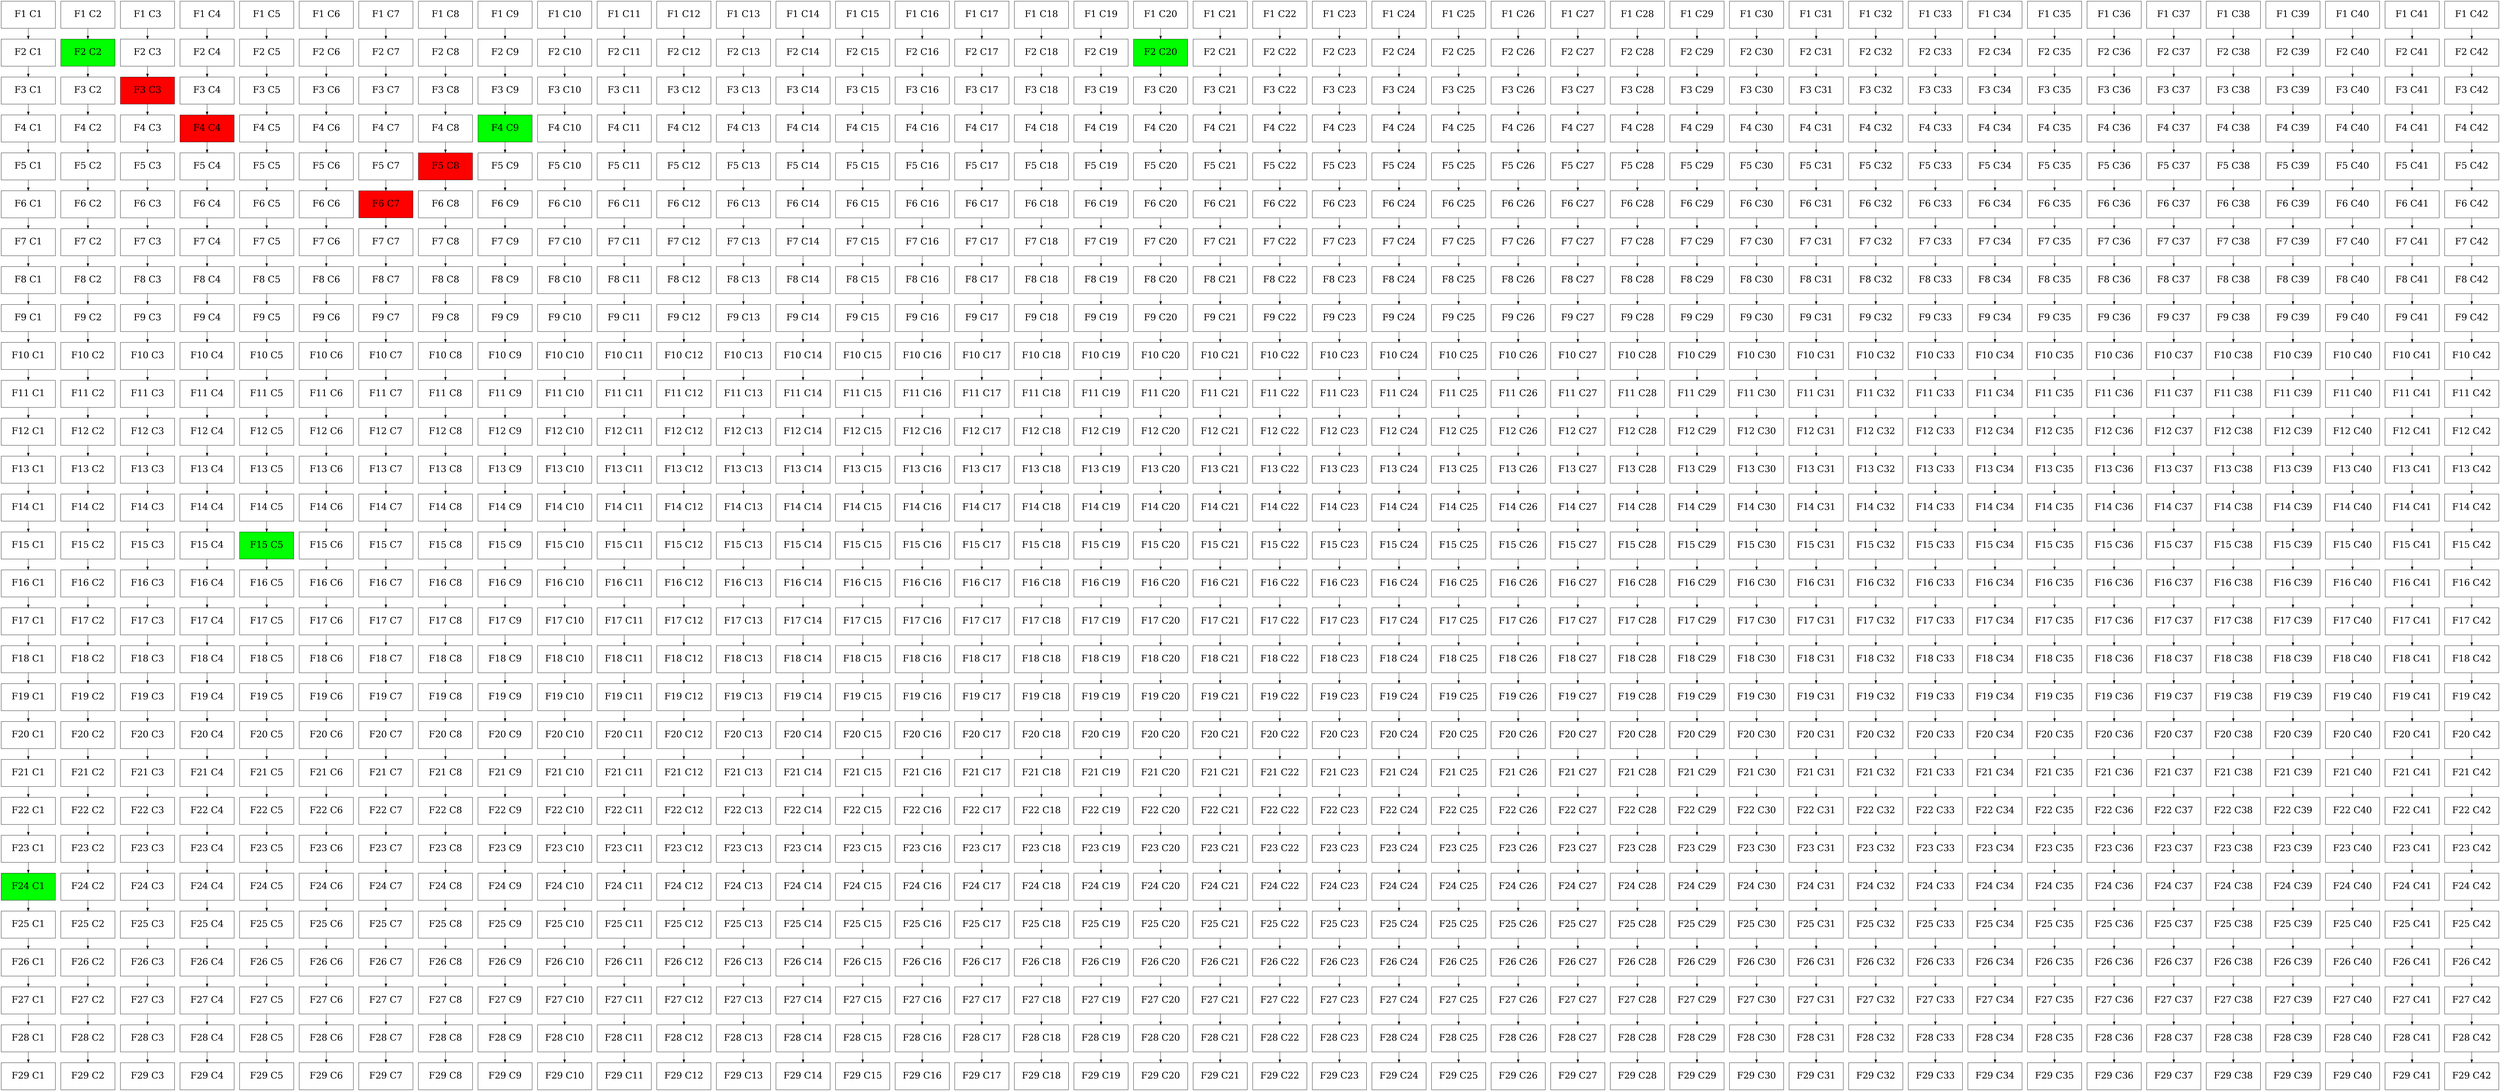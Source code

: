 digraph Practica {
	node [shape=square]
	node [fontsize=30 height=1.25 shape=box width=2.5]
	node [fillcolor=white style=filled]
	N0
	node [fillcolor=white style=filled]
	N0 [label="F1 C1"]
	node [fillcolor=white style=filled]
	N1 [label="F1 C2"]
	node [fillcolor=white style=filled]
	N2 [label="F1 C3"]
	node [fillcolor=white style=filled]
	N3 [label="F1 C4"]
	node [fillcolor=white style=filled]
	N4 [label="F1 C5"]
	node [fillcolor=white style=filled]
	N5 [label="F1 C6"]
	node [fillcolor=white style=filled]
	N6 [label="F1 C7"]
	node [fillcolor=white style=filled]
	N7 [label="F1 C8"]
	node [fillcolor=white style=filled]
	N8 [label="F1 C9"]
	node [fillcolor=white style=filled]
	N9 [label="F1 C10"]
	node [fillcolor=white style=filled]
	N10 [label="F1 C11"]
	node [fillcolor=white style=filled]
	N11 [label="F1 C12"]
	node [fillcolor=white style=filled]
	N12 [label="F1 C13"]
	node [fillcolor=white style=filled]
	N13 [label="F1 C14"]
	node [fillcolor=white style=filled]
	N14 [label="F1 C15"]
	node [fillcolor=white style=filled]
	N15 [label="F1 C16"]
	node [fillcolor=white style=filled]
	N16 [label="F1 C17"]
	node [fillcolor=white style=filled]
	N17 [label="F1 C18"]
	node [fillcolor=white style=filled]
	N18 [label="F1 C19"]
	node [fillcolor=white style=filled]
	N19 [label="F1 C20"]
	node [fillcolor=white style=filled]
	N20 [label="F1 C21"]
	node [fillcolor=white style=filled]
	N21 [label="F1 C22"]
	node [fillcolor=white style=filled]
	N22 [label="F1 C23"]
	node [fillcolor=white style=filled]
	N23 [label="F1 C24"]
	node [fillcolor=white style=filled]
	N24 [label="F1 C25"]
	node [fillcolor=white style=filled]
	N25 [label="F1 C26"]
	node [fillcolor=white style=filled]
	N26 [label="F1 C27"]
	node [fillcolor=white style=filled]
	N27 [label="F1 C28"]
	node [fillcolor=white style=filled]
	N28 [label="F1 C29"]
	node [fillcolor=white style=filled]
	N29 [label="F1 C30"]
	node [fillcolor=white style=filled]
	N30 [label="F1 C31"]
	node [fillcolor=white style=filled]
	N31 [label="F1 C32"]
	node [fillcolor=white style=filled]
	N32 [label="F1 C33"]
	node [fillcolor=white style=filled]
	N33 [label="F1 C34"]
	node [fillcolor=white style=filled]
	N34 [label="F1 C35"]
	node [fillcolor=white style=filled]
	N35 [label="F1 C36"]
	node [fillcolor=white style=filled]
	N36 [label="F1 C37"]
	node [fillcolor=white style=filled]
	N37 [label="F1 C38"]
	node [fillcolor=white style=filled]
	N38 [label="F1 C39"]
	node [fillcolor=white style=filled]
	N39 [label="F1 C40"]
	node [fillcolor=white style=filled]
	N40 [label="F1 C41"]
	node [fillcolor=white style=filled]
	N41 [label="F1 C42"]
	node [fillcolor=white style=filled]
	N42 [label="F2 C1"]
	node [fillcolor=green style=filled]
	N43 [label="F2 C2"]
	node [fillcolor=white style=filled]
	N44 [label="F2 C3"]
	node [fillcolor=white style=filled]
	N45 [label="F2 C4"]
	node [fillcolor=white style=filled]
	N46 [label="F2 C5"]
	node [fillcolor=white style=filled]
	N47 [label="F2 C6"]
	node [fillcolor=white style=filled]
	N48 [label="F2 C7"]
	node [fillcolor=white style=filled]
	N49 [label="F2 C8"]
	node [fillcolor=white style=filled]
	N50 [label="F2 C9"]
	node [fillcolor=white style=filled]
	N51 [label="F2 C10"]
	node [fillcolor=white style=filled]
	N52 [label="F2 C11"]
	node [fillcolor=white style=filled]
	N53 [label="F2 C12"]
	node [fillcolor=white style=filled]
	N54 [label="F2 C13"]
	node [fillcolor=white style=filled]
	N55 [label="F2 C14"]
	node [fillcolor=white style=filled]
	N56 [label="F2 C15"]
	node [fillcolor=white style=filled]
	N57 [label="F2 C16"]
	node [fillcolor=white style=filled]
	N58 [label="F2 C17"]
	node [fillcolor=white style=filled]
	N59 [label="F2 C18"]
	node [fillcolor=white style=filled]
	N60 [label="F2 C19"]
	node [fillcolor=green style=filled]
	N61 [label="F2 C20"]
	node [fillcolor=white style=filled]
	N62 [label="F2 C21"]
	node [fillcolor=white style=filled]
	N63 [label="F2 C22"]
	node [fillcolor=white style=filled]
	N64 [label="F2 C23"]
	node [fillcolor=white style=filled]
	N65 [label="F2 C24"]
	node [fillcolor=white style=filled]
	N66 [label="F2 C25"]
	node [fillcolor=white style=filled]
	N67 [label="F2 C26"]
	node [fillcolor=white style=filled]
	N68 [label="F2 C27"]
	node [fillcolor=white style=filled]
	N69 [label="F2 C28"]
	node [fillcolor=white style=filled]
	N70 [label="F2 C29"]
	node [fillcolor=white style=filled]
	N71 [label="F2 C30"]
	node [fillcolor=white style=filled]
	N72 [label="F2 C31"]
	node [fillcolor=white style=filled]
	N73 [label="F2 C32"]
	node [fillcolor=white style=filled]
	N74 [label="F2 C33"]
	node [fillcolor=white style=filled]
	N75 [label="F2 C34"]
	node [fillcolor=white style=filled]
	N76 [label="F2 C35"]
	node [fillcolor=white style=filled]
	N77 [label="F2 C36"]
	node [fillcolor=white style=filled]
	N78 [label="F2 C37"]
	node [fillcolor=white style=filled]
	N79 [label="F2 C38"]
	node [fillcolor=white style=filled]
	N80 [label="F2 C39"]
	node [fillcolor=white style=filled]
	N81 [label="F2 C40"]
	node [fillcolor=white style=filled]
	N82 [label="F2 C41"]
	node [fillcolor=white style=filled]
	N83 [label="F2 C42"]
	node [fillcolor=white style=filled]
	N84 [label="F3 C1"]
	node [fillcolor=white style=filled]
	N85 [label="F3 C2"]
	node [fillcolor=red style=filled]
	N86 [label="F3 C3"]
	node [fillcolor=white style=filled]
	N87 [label="F3 C4"]
	node [fillcolor=white style=filled]
	N88 [label="F3 C5"]
	node [fillcolor=white style=filled]
	N89 [label="F3 C6"]
	node [fillcolor=white style=filled]
	N90 [label="F3 C7"]
	node [fillcolor=white style=filled]
	N91 [label="F3 C8"]
	node [fillcolor=white style=filled]
	N92 [label="F3 C9"]
	node [fillcolor=white style=filled]
	N93 [label="F3 C10"]
	node [fillcolor=white style=filled]
	N94 [label="F3 C11"]
	node [fillcolor=white style=filled]
	N95 [label="F3 C12"]
	node [fillcolor=white style=filled]
	N96 [label="F3 C13"]
	node [fillcolor=white style=filled]
	N97 [label="F3 C14"]
	node [fillcolor=white style=filled]
	N98 [label="F3 C15"]
	node [fillcolor=white style=filled]
	N99 [label="F3 C16"]
	node [fillcolor=white style=filled]
	N100 [label="F3 C17"]
	node [fillcolor=white style=filled]
	N101 [label="F3 C18"]
	node [fillcolor=white style=filled]
	N102 [label="F3 C19"]
	node [fillcolor=white style=filled]
	N103 [label="F3 C20"]
	node [fillcolor=white style=filled]
	N104 [label="F3 C21"]
	node [fillcolor=white style=filled]
	N105 [label="F3 C22"]
	node [fillcolor=white style=filled]
	N106 [label="F3 C23"]
	node [fillcolor=white style=filled]
	N107 [label="F3 C24"]
	node [fillcolor=white style=filled]
	N108 [label="F3 C25"]
	node [fillcolor=white style=filled]
	N109 [label="F3 C26"]
	node [fillcolor=white style=filled]
	N110 [label="F3 C27"]
	node [fillcolor=white style=filled]
	N111 [label="F3 C28"]
	node [fillcolor=white style=filled]
	N112 [label="F3 C29"]
	node [fillcolor=white style=filled]
	N113 [label="F3 C30"]
	node [fillcolor=white style=filled]
	N114 [label="F3 C31"]
	node [fillcolor=white style=filled]
	N115 [label="F3 C32"]
	node [fillcolor=white style=filled]
	N116 [label="F3 C33"]
	node [fillcolor=white style=filled]
	N117 [label="F3 C34"]
	node [fillcolor=white style=filled]
	N118 [label="F3 C35"]
	node [fillcolor=white style=filled]
	N119 [label="F3 C36"]
	node [fillcolor=white style=filled]
	N120 [label="F3 C37"]
	node [fillcolor=white style=filled]
	N121 [label="F3 C38"]
	node [fillcolor=white style=filled]
	N122 [label="F3 C39"]
	node [fillcolor=white style=filled]
	N123 [label="F3 C40"]
	node [fillcolor=white style=filled]
	N124 [label="F3 C41"]
	node [fillcolor=white style=filled]
	N125 [label="F3 C42"]
	node [fillcolor=white style=filled]
	N126 [label="F4 C1"]
	node [fillcolor=white style=filled]
	N127 [label="F4 C2"]
	node [fillcolor=white style=filled]
	N128 [label="F4 C3"]
	node [fillcolor=red style=filled]
	N129 [label="F4 C4"]
	node [fillcolor=white style=filled]
	N130 [label="F4 C5"]
	node [fillcolor=white style=filled]
	N131 [label="F4 C6"]
	node [fillcolor=white style=filled]
	N132 [label="F4 C7"]
	node [fillcolor=white style=filled]
	N133 [label="F4 C8"]
	node [fillcolor=green style=filled]
	N134 [label="F4 C9"]
	node [fillcolor=white style=filled]
	N135 [label="F4 C10"]
	node [fillcolor=white style=filled]
	N136 [label="F4 C11"]
	node [fillcolor=white style=filled]
	N137 [label="F4 C12"]
	node [fillcolor=white style=filled]
	N138 [label="F4 C13"]
	node [fillcolor=white style=filled]
	N139 [label="F4 C14"]
	node [fillcolor=white style=filled]
	N140 [label="F4 C15"]
	node [fillcolor=white style=filled]
	N141 [label="F4 C16"]
	node [fillcolor=white style=filled]
	N142 [label="F4 C17"]
	node [fillcolor=white style=filled]
	N143 [label="F4 C18"]
	node [fillcolor=white style=filled]
	N144 [label="F4 C19"]
	node [fillcolor=white style=filled]
	N145 [label="F4 C20"]
	node [fillcolor=white style=filled]
	N146 [label="F4 C21"]
	node [fillcolor=white style=filled]
	N147 [label="F4 C22"]
	node [fillcolor=white style=filled]
	N148 [label="F4 C23"]
	node [fillcolor=white style=filled]
	N149 [label="F4 C24"]
	node [fillcolor=white style=filled]
	N150 [label="F4 C25"]
	node [fillcolor=white style=filled]
	N151 [label="F4 C26"]
	node [fillcolor=white style=filled]
	N152 [label="F4 C27"]
	node [fillcolor=white style=filled]
	N153 [label="F4 C28"]
	node [fillcolor=white style=filled]
	N154 [label="F4 C29"]
	node [fillcolor=white style=filled]
	N155 [label="F4 C30"]
	node [fillcolor=white style=filled]
	N156 [label="F4 C31"]
	node [fillcolor=white style=filled]
	N157 [label="F4 C32"]
	node [fillcolor=white style=filled]
	N158 [label="F4 C33"]
	node [fillcolor=white style=filled]
	N159 [label="F4 C34"]
	node [fillcolor=white style=filled]
	N160 [label="F4 C35"]
	node [fillcolor=white style=filled]
	N161 [label="F4 C36"]
	node [fillcolor=white style=filled]
	N162 [label="F4 C37"]
	node [fillcolor=white style=filled]
	N163 [label="F4 C38"]
	node [fillcolor=white style=filled]
	N164 [label="F4 C39"]
	node [fillcolor=white style=filled]
	N165 [label="F4 C40"]
	node [fillcolor=white style=filled]
	N166 [label="F4 C41"]
	node [fillcolor=white style=filled]
	N167 [label="F4 C42"]
	node [fillcolor=white style=filled]
	N168 [label="F5 C1"]
	node [fillcolor=white style=filled]
	N169 [label="F5 C2"]
	node [fillcolor=white style=filled]
	N170 [label="F5 C3"]
	node [fillcolor=white style=filled]
	N171 [label="F5 C4"]
	node [fillcolor=white style=filled]
	N172 [label="F5 C5"]
	node [fillcolor=white style=filled]
	N173 [label="F5 C6"]
	node [fillcolor=white style=filled]
	N174 [label="F5 C7"]
	node [fillcolor=red style=filled]
	N175 [label="F5 C8"]
	node [fillcolor=white style=filled]
	N176 [label="F5 C9"]
	node [fillcolor=white style=filled]
	N177 [label="F5 C10"]
	node [fillcolor=white style=filled]
	N178 [label="F5 C11"]
	node [fillcolor=white style=filled]
	N179 [label="F5 C12"]
	node [fillcolor=white style=filled]
	N180 [label="F5 C13"]
	node [fillcolor=white style=filled]
	N181 [label="F5 C14"]
	node [fillcolor=white style=filled]
	N182 [label="F5 C15"]
	node [fillcolor=white style=filled]
	N183 [label="F5 C16"]
	node [fillcolor=white style=filled]
	N184 [label="F5 C17"]
	node [fillcolor=white style=filled]
	N185 [label="F5 C18"]
	node [fillcolor=white style=filled]
	N186 [label="F5 C19"]
	node [fillcolor=white style=filled]
	N187 [label="F5 C20"]
	node [fillcolor=white style=filled]
	N188 [label="F5 C21"]
	node [fillcolor=white style=filled]
	N189 [label="F5 C22"]
	node [fillcolor=white style=filled]
	N190 [label="F5 C23"]
	node [fillcolor=white style=filled]
	N191 [label="F5 C24"]
	node [fillcolor=white style=filled]
	N192 [label="F5 C25"]
	node [fillcolor=white style=filled]
	N193 [label="F5 C26"]
	node [fillcolor=white style=filled]
	N194 [label="F5 C27"]
	node [fillcolor=white style=filled]
	N195 [label="F5 C28"]
	node [fillcolor=white style=filled]
	N196 [label="F5 C29"]
	node [fillcolor=white style=filled]
	N197 [label="F5 C30"]
	node [fillcolor=white style=filled]
	N198 [label="F5 C31"]
	node [fillcolor=white style=filled]
	N199 [label="F5 C32"]
	node [fillcolor=white style=filled]
	N200 [label="F5 C33"]
	node [fillcolor=white style=filled]
	N201 [label="F5 C34"]
	node [fillcolor=white style=filled]
	N202 [label="F5 C35"]
	node [fillcolor=white style=filled]
	N203 [label="F5 C36"]
	node [fillcolor=white style=filled]
	N204 [label="F5 C37"]
	node [fillcolor=white style=filled]
	N205 [label="F5 C38"]
	node [fillcolor=white style=filled]
	N206 [label="F5 C39"]
	node [fillcolor=white style=filled]
	N207 [label="F5 C40"]
	node [fillcolor=white style=filled]
	N208 [label="F5 C41"]
	node [fillcolor=white style=filled]
	N209 [label="F5 C42"]
	node [fillcolor=white style=filled]
	N210 [label="F6 C1"]
	node [fillcolor=white style=filled]
	N211 [label="F6 C2"]
	node [fillcolor=white style=filled]
	N212 [label="F6 C3"]
	node [fillcolor=white style=filled]
	N213 [label="F6 C4"]
	node [fillcolor=white style=filled]
	N214 [label="F6 C5"]
	node [fillcolor=white style=filled]
	N215 [label="F6 C6"]
	node [fillcolor=red style=filled]
	N216 [label="F6 C7"]
	node [fillcolor=white style=filled]
	N217 [label="F6 C8"]
	node [fillcolor=white style=filled]
	N218 [label="F6 C9"]
	node [fillcolor=white style=filled]
	N219 [label="F6 C10"]
	node [fillcolor=white style=filled]
	N220 [label="F6 C11"]
	node [fillcolor=white style=filled]
	N221 [label="F6 C12"]
	node [fillcolor=white style=filled]
	N222 [label="F6 C13"]
	node [fillcolor=white style=filled]
	N223 [label="F6 C14"]
	node [fillcolor=white style=filled]
	N224 [label="F6 C15"]
	node [fillcolor=white style=filled]
	N225 [label="F6 C16"]
	node [fillcolor=white style=filled]
	N226 [label="F6 C17"]
	node [fillcolor=white style=filled]
	N227 [label="F6 C18"]
	node [fillcolor=white style=filled]
	N228 [label="F6 C19"]
	node [fillcolor=white style=filled]
	N229 [label="F6 C20"]
	node [fillcolor=white style=filled]
	N230 [label="F6 C21"]
	node [fillcolor=white style=filled]
	N231 [label="F6 C22"]
	node [fillcolor=white style=filled]
	N232 [label="F6 C23"]
	node [fillcolor=white style=filled]
	N233 [label="F6 C24"]
	node [fillcolor=white style=filled]
	N234 [label="F6 C25"]
	node [fillcolor=white style=filled]
	N235 [label="F6 C26"]
	node [fillcolor=white style=filled]
	N236 [label="F6 C27"]
	node [fillcolor=white style=filled]
	N237 [label="F6 C28"]
	node [fillcolor=white style=filled]
	N238 [label="F6 C29"]
	node [fillcolor=white style=filled]
	N239 [label="F6 C30"]
	node [fillcolor=white style=filled]
	N240 [label="F6 C31"]
	node [fillcolor=white style=filled]
	N241 [label="F6 C32"]
	node [fillcolor=white style=filled]
	N242 [label="F6 C33"]
	node [fillcolor=white style=filled]
	N243 [label="F6 C34"]
	node [fillcolor=white style=filled]
	N244 [label="F6 C35"]
	node [fillcolor=white style=filled]
	N245 [label="F6 C36"]
	node [fillcolor=white style=filled]
	N246 [label="F6 C37"]
	node [fillcolor=white style=filled]
	N247 [label="F6 C38"]
	node [fillcolor=white style=filled]
	N248 [label="F6 C39"]
	node [fillcolor=white style=filled]
	N249 [label="F6 C40"]
	node [fillcolor=white style=filled]
	N250 [label="F6 C41"]
	node [fillcolor=white style=filled]
	N251 [label="F6 C42"]
	node [fillcolor=white style=filled]
	N252 [label="F7 C1"]
	node [fillcolor=white style=filled]
	N253 [label="F7 C2"]
	node [fillcolor=white style=filled]
	N254 [label="F7 C3"]
	node [fillcolor=white style=filled]
	N255 [label="F7 C4"]
	node [fillcolor=white style=filled]
	N256 [label="F7 C5"]
	node [fillcolor=white style=filled]
	N257 [label="F7 C6"]
	node [fillcolor=white style=filled]
	N258 [label="F7 C7"]
	node [fillcolor=white style=filled]
	N259 [label="F7 C8"]
	node [fillcolor=white style=filled]
	N260 [label="F7 C9"]
	node [fillcolor=white style=filled]
	N261 [label="F7 C10"]
	node [fillcolor=white style=filled]
	N262 [label="F7 C11"]
	node [fillcolor=white style=filled]
	N263 [label="F7 C12"]
	node [fillcolor=white style=filled]
	N264 [label="F7 C13"]
	node [fillcolor=white style=filled]
	N265 [label="F7 C14"]
	node [fillcolor=white style=filled]
	N266 [label="F7 C15"]
	node [fillcolor=white style=filled]
	N267 [label="F7 C16"]
	node [fillcolor=white style=filled]
	N268 [label="F7 C17"]
	node [fillcolor=white style=filled]
	N269 [label="F7 C18"]
	node [fillcolor=white style=filled]
	N270 [label="F7 C19"]
	node [fillcolor=white style=filled]
	N271 [label="F7 C20"]
	node [fillcolor=white style=filled]
	N272 [label="F7 C21"]
	node [fillcolor=white style=filled]
	N273 [label="F7 C22"]
	node [fillcolor=white style=filled]
	N274 [label="F7 C23"]
	node [fillcolor=white style=filled]
	N275 [label="F7 C24"]
	node [fillcolor=white style=filled]
	N276 [label="F7 C25"]
	node [fillcolor=white style=filled]
	N277 [label="F7 C26"]
	node [fillcolor=white style=filled]
	N278 [label="F7 C27"]
	node [fillcolor=white style=filled]
	N279 [label="F7 C28"]
	node [fillcolor=white style=filled]
	N280 [label="F7 C29"]
	node [fillcolor=white style=filled]
	N281 [label="F7 C30"]
	node [fillcolor=white style=filled]
	N282 [label="F7 C31"]
	node [fillcolor=white style=filled]
	N283 [label="F7 C32"]
	node [fillcolor=white style=filled]
	N284 [label="F7 C33"]
	node [fillcolor=white style=filled]
	N285 [label="F7 C34"]
	node [fillcolor=white style=filled]
	N286 [label="F7 C35"]
	node [fillcolor=white style=filled]
	N287 [label="F7 C36"]
	node [fillcolor=white style=filled]
	N288 [label="F7 C37"]
	node [fillcolor=white style=filled]
	N289 [label="F7 C38"]
	node [fillcolor=white style=filled]
	N290 [label="F7 C39"]
	node [fillcolor=white style=filled]
	N291 [label="F7 C40"]
	node [fillcolor=white style=filled]
	N292 [label="F7 C41"]
	node [fillcolor=white style=filled]
	N293 [label="F7 C42"]
	node [fillcolor=white style=filled]
	N294 [label="F8 C1"]
	node [fillcolor=white style=filled]
	N295 [label="F8 C2"]
	node [fillcolor=white style=filled]
	N296 [label="F8 C3"]
	node [fillcolor=white style=filled]
	N297 [label="F8 C4"]
	node [fillcolor=white style=filled]
	N298 [label="F8 C5"]
	node [fillcolor=white style=filled]
	N299 [label="F8 C6"]
	node [fillcolor=white style=filled]
	N300 [label="F8 C7"]
	node [fillcolor=white style=filled]
	N301 [label="F8 C8"]
	node [fillcolor=white style=filled]
	N302 [label="F8 C9"]
	node [fillcolor=white style=filled]
	N303 [label="F8 C10"]
	node [fillcolor=white style=filled]
	N304 [label="F8 C11"]
	node [fillcolor=white style=filled]
	N305 [label="F8 C12"]
	node [fillcolor=white style=filled]
	N306 [label="F8 C13"]
	node [fillcolor=white style=filled]
	N307 [label="F8 C14"]
	node [fillcolor=white style=filled]
	N308 [label="F8 C15"]
	node [fillcolor=white style=filled]
	N309 [label="F8 C16"]
	node [fillcolor=white style=filled]
	N310 [label="F8 C17"]
	node [fillcolor=white style=filled]
	N311 [label="F8 C18"]
	node [fillcolor=white style=filled]
	N312 [label="F8 C19"]
	node [fillcolor=white style=filled]
	N313 [label="F8 C20"]
	node [fillcolor=white style=filled]
	N314 [label="F8 C21"]
	node [fillcolor=white style=filled]
	N315 [label="F8 C22"]
	node [fillcolor=white style=filled]
	N316 [label="F8 C23"]
	node [fillcolor=white style=filled]
	N317 [label="F8 C24"]
	node [fillcolor=white style=filled]
	N318 [label="F8 C25"]
	node [fillcolor=white style=filled]
	N319 [label="F8 C26"]
	node [fillcolor=white style=filled]
	N320 [label="F8 C27"]
	node [fillcolor=white style=filled]
	N321 [label="F8 C28"]
	node [fillcolor=white style=filled]
	N322 [label="F8 C29"]
	node [fillcolor=white style=filled]
	N323 [label="F8 C30"]
	node [fillcolor=white style=filled]
	N324 [label="F8 C31"]
	node [fillcolor=white style=filled]
	N325 [label="F8 C32"]
	node [fillcolor=white style=filled]
	N326 [label="F8 C33"]
	node [fillcolor=white style=filled]
	N327 [label="F8 C34"]
	node [fillcolor=white style=filled]
	N328 [label="F8 C35"]
	node [fillcolor=white style=filled]
	N329 [label="F8 C36"]
	node [fillcolor=white style=filled]
	N330 [label="F8 C37"]
	node [fillcolor=white style=filled]
	N331 [label="F8 C38"]
	node [fillcolor=white style=filled]
	N332 [label="F8 C39"]
	node [fillcolor=white style=filled]
	N333 [label="F8 C40"]
	node [fillcolor=white style=filled]
	N334 [label="F8 C41"]
	node [fillcolor=white style=filled]
	N335 [label="F8 C42"]
	node [fillcolor=white style=filled]
	N336 [label="F9 C1"]
	node [fillcolor=white style=filled]
	N337 [label="F9 C2"]
	node [fillcolor=white style=filled]
	N338 [label="F9 C3"]
	node [fillcolor=white style=filled]
	N339 [label="F9 C4"]
	node [fillcolor=white style=filled]
	N340 [label="F9 C5"]
	node [fillcolor=white style=filled]
	N341 [label="F9 C6"]
	node [fillcolor=white style=filled]
	N342 [label="F9 C7"]
	node [fillcolor=white style=filled]
	N343 [label="F9 C8"]
	node [fillcolor=white style=filled]
	N344 [label="F9 C9"]
	node [fillcolor=white style=filled]
	N345 [label="F9 C10"]
	node [fillcolor=white style=filled]
	N346 [label="F9 C11"]
	node [fillcolor=white style=filled]
	N347 [label="F9 C12"]
	node [fillcolor=white style=filled]
	N348 [label="F9 C13"]
	node [fillcolor=white style=filled]
	N349 [label="F9 C14"]
	node [fillcolor=white style=filled]
	N350 [label="F9 C15"]
	node [fillcolor=white style=filled]
	N351 [label="F9 C16"]
	node [fillcolor=white style=filled]
	N352 [label="F9 C17"]
	node [fillcolor=white style=filled]
	N353 [label="F9 C18"]
	node [fillcolor=white style=filled]
	N354 [label="F9 C19"]
	node [fillcolor=white style=filled]
	N355 [label="F9 C20"]
	node [fillcolor=white style=filled]
	N356 [label="F9 C21"]
	node [fillcolor=white style=filled]
	N357 [label="F9 C22"]
	node [fillcolor=white style=filled]
	N358 [label="F9 C23"]
	node [fillcolor=white style=filled]
	N359 [label="F9 C24"]
	node [fillcolor=white style=filled]
	N360 [label="F9 C25"]
	node [fillcolor=white style=filled]
	N361 [label="F9 C26"]
	node [fillcolor=white style=filled]
	N362 [label="F9 C27"]
	node [fillcolor=white style=filled]
	N363 [label="F9 C28"]
	node [fillcolor=white style=filled]
	N364 [label="F9 C29"]
	node [fillcolor=white style=filled]
	N365 [label="F9 C30"]
	node [fillcolor=white style=filled]
	N366 [label="F9 C31"]
	node [fillcolor=white style=filled]
	N367 [label="F9 C32"]
	node [fillcolor=white style=filled]
	N368 [label="F9 C33"]
	node [fillcolor=white style=filled]
	N369 [label="F9 C34"]
	node [fillcolor=white style=filled]
	N370 [label="F9 C35"]
	node [fillcolor=white style=filled]
	N371 [label="F9 C36"]
	node [fillcolor=white style=filled]
	N372 [label="F9 C37"]
	node [fillcolor=white style=filled]
	N373 [label="F9 C38"]
	node [fillcolor=white style=filled]
	N374 [label="F9 C39"]
	node [fillcolor=white style=filled]
	N375 [label="F9 C40"]
	node [fillcolor=white style=filled]
	N376 [label="F9 C41"]
	node [fillcolor=white style=filled]
	N377 [label="F9 C42"]
	node [fillcolor=white style=filled]
	N378 [label="F10 C1"]
	node [fillcolor=white style=filled]
	N379 [label="F10 C2"]
	node [fillcolor=white style=filled]
	N380 [label="F10 C3"]
	node [fillcolor=white style=filled]
	N381 [label="F10 C4"]
	node [fillcolor=white style=filled]
	N382 [label="F10 C5"]
	node [fillcolor=white style=filled]
	N383 [label="F10 C6"]
	node [fillcolor=white style=filled]
	N384 [label="F10 C7"]
	node [fillcolor=white style=filled]
	N385 [label="F10 C8"]
	node [fillcolor=white style=filled]
	N386 [label="F10 C9"]
	node [fillcolor=white style=filled]
	N387 [label="F10 C10"]
	node [fillcolor=white style=filled]
	N388 [label="F10 C11"]
	node [fillcolor=white style=filled]
	N389 [label="F10 C12"]
	node [fillcolor=white style=filled]
	N390 [label="F10 C13"]
	node [fillcolor=white style=filled]
	N391 [label="F10 C14"]
	node [fillcolor=white style=filled]
	N392 [label="F10 C15"]
	node [fillcolor=white style=filled]
	N393 [label="F10 C16"]
	node [fillcolor=white style=filled]
	N394 [label="F10 C17"]
	node [fillcolor=white style=filled]
	N395 [label="F10 C18"]
	node [fillcolor=white style=filled]
	N396 [label="F10 C19"]
	node [fillcolor=white style=filled]
	N397 [label="F10 C20"]
	node [fillcolor=white style=filled]
	N398 [label="F10 C21"]
	node [fillcolor=white style=filled]
	N399 [label="F10 C22"]
	node [fillcolor=white style=filled]
	N400 [label="F10 C23"]
	node [fillcolor=white style=filled]
	N401 [label="F10 C24"]
	node [fillcolor=white style=filled]
	N402 [label="F10 C25"]
	node [fillcolor=white style=filled]
	N403 [label="F10 C26"]
	node [fillcolor=white style=filled]
	N404 [label="F10 C27"]
	node [fillcolor=white style=filled]
	N405 [label="F10 C28"]
	node [fillcolor=white style=filled]
	N406 [label="F10 C29"]
	node [fillcolor=white style=filled]
	N407 [label="F10 C30"]
	node [fillcolor=white style=filled]
	N408 [label="F10 C31"]
	node [fillcolor=white style=filled]
	N409 [label="F10 C32"]
	node [fillcolor=white style=filled]
	N410 [label="F10 C33"]
	node [fillcolor=white style=filled]
	N411 [label="F10 C34"]
	node [fillcolor=white style=filled]
	N412 [label="F10 C35"]
	node [fillcolor=white style=filled]
	N413 [label="F10 C36"]
	node [fillcolor=white style=filled]
	N414 [label="F10 C37"]
	node [fillcolor=white style=filled]
	N415 [label="F10 C38"]
	node [fillcolor=white style=filled]
	N416 [label="F10 C39"]
	node [fillcolor=white style=filled]
	N417 [label="F10 C40"]
	node [fillcolor=white style=filled]
	N418 [label="F10 C41"]
	node [fillcolor=white style=filled]
	N419 [label="F10 C42"]
	node [fillcolor=white style=filled]
	N420 [label="F11 C1"]
	node [fillcolor=white style=filled]
	N421 [label="F11 C2"]
	node [fillcolor=white style=filled]
	N422 [label="F11 C3"]
	node [fillcolor=white style=filled]
	N423 [label="F11 C4"]
	node [fillcolor=white style=filled]
	N424 [label="F11 C5"]
	node [fillcolor=white style=filled]
	N425 [label="F11 C6"]
	node [fillcolor=white style=filled]
	N426 [label="F11 C7"]
	node [fillcolor=white style=filled]
	N427 [label="F11 C8"]
	node [fillcolor=white style=filled]
	N428 [label="F11 C9"]
	node [fillcolor=white style=filled]
	N429 [label="F11 C10"]
	node [fillcolor=white style=filled]
	N430 [label="F11 C11"]
	node [fillcolor=white style=filled]
	N431 [label="F11 C12"]
	node [fillcolor=white style=filled]
	N432 [label="F11 C13"]
	node [fillcolor=white style=filled]
	N433 [label="F11 C14"]
	node [fillcolor=white style=filled]
	N434 [label="F11 C15"]
	node [fillcolor=white style=filled]
	N435 [label="F11 C16"]
	node [fillcolor=white style=filled]
	N436 [label="F11 C17"]
	node [fillcolor=white style=filled]
	N437 [label="F11 C18"]
	node [fillcolor=white style=filled]
	N438 [label="F11 C19"]
	node [fillcolor=white style=filled]
	N439 [label="F11 C20"]
	node [fillcolor=white style=filled]
	N440 [label="F11 C21"]
	node [fillcolor=white style=filled]
	N441 [label="F11 C22"]
	node [fillcolor=white style=filled]
	N442 [label="F11 C23"]
	node [fillcolor=white style=filled]
	N443 [label="F11 C24"]
	node [fillcolor=white style=filled]
	N444 [label="F11 C25"]
	node [fillcolor=white style=filled]
	N445 [label="F11 C26"]
	node [fillcolor=white style=filled]
	N446 [label="F11 C27"]
	node [fillcolor=white style=filled]
	N447 [label="F11 C28"]
	node [fillcolor=white style=filled]
	N448 [label="F11 C29"]
	node [fillcolor=white style=filled]
	N449 [label="F11 C30"]
	node [fillcolor=white style=filled]
	N450 [label="F11 C31"]
	node [fillcolor=white style=filled]
	N451 [label="F11 C32"]
	node [fillcolor=white style=filled]
	N452 [label="F11 C33"]
	node [fillcolor=white style=filled]
	N453 [label="F11 C34"]
	node [fillcolor=white style=filled]
	N454 [label="F11 C35"]
	node [fillcolor=white style=filled]
	N455 [label="F11 C36"]
	node [fillcolor=white style=filled]
	N456 [label="F11 C37"]
	node [fillcolor=white style=filled]
	N457 [label="F11 C38"]
	node [fillcolor=white style=filled]
	N458 [label="F11 C39"]
	node [fillcolor=white style=filled]
	N459 [label="F11 C40"]
	node [fillcolor=white style=filled]
	N460 [label="F11 C41"]
	node [fillcolor=white style=filled]
	N461 [label="F11 C42"]
	node [fillcolor=white style=filled]
	N462 [label="F12 C1"]
	node [fillcolor=white style=filled]
	N463 [label="F12 C2"]
	node [fillcolor=white style=filled]
	N464 [label="F12 C3"]
	node [fillcolor=white style=filled]
	N465 [label="F12 C4"]
	node [fillcolor=white style=filled]
	N466 [label="F12 C5"]
	node [fillcolor=white style=filled]
	N467 [label="F12 C6"]
	node [fillcolor=white style=filled]
	N468 [label="F12 C7"]
	node [fillcolor=white style=filled]
	N469 [label="F12 C8"]
	node [fillcolor=white style=filled]
	N470 [label="F12 C9"]
	node [fillcolor=white style=filled]
	N471 [label="F12 C10"]
	node [fillcolor=white style=filled]
	N472 [label="F12 C11"]
	node [fillcolor=white style=filled]
	N473 [label="F12 C12"]
	node [fillcolor=white style=filled]
	N474 [label="F12 C13"]
	node [fillcolor=white style=filled]
	N475 [label="F12 C14"]
	node [fillcolor=white style=filled]
	N476 [label="F12 C15"]
	node [fillcolor=white style=filled]
	N477 [label="F12 C16"]
	node [fillcolor=white style=filled]
	N478 [label="F12 C17"]
	node [fillcolor=white style=filled]
	N479 [label="F12 C18"]
	node [fillcolor=white style=filled]
	N480 [label="F12 C19"]
	node [fillcolor=white style=filled]
	N481 [label="F12 C20"]
	node [fillcolor=white style=filled]
	N482 [label="F12 C21"]
	node [fillcolor=white style=filled]
	N483 [label="F12 C22"]
	node [fillcolor=white style=filled]
	N484 [label="F12 C23"]
	node [fillcolor=white style=filled]
	N485 [label="F12 C24"]
	node [fillcolor=white style=filled]
	N486 [label="F12 C25"]
	node [fillcolor=white style=filled]
	N487 [label="F12 C26"]
	node [fillcolor=white style=filled]
	N488 [label="F12 C27"]
	node [fillcolor=white style=filled]
	N489 [label="F12 C28"]
	node [fillcolor=white style=filled]
	N490 [label="F12 C29"]
	node [fillcolor=white style=filled]
	N491 [label="F12 C30"]
	node [fillcolor=white style=filled]
	N492 [label="F12 C31"]
	node [fillcolor=white style=filled]
	N493 [label="F12 C32"]
	node [fillcolor=white style=filled]
	N494 [label="F12 C33"]
	node [fillcolor=white style=filled]
	N495 [label="F12 C34"]
	node [fillcolor=white style=filled]
	N496 [label="F12 C35"]
	node [fillcolor=white style=filled]
	N497 [label="F12 C36"]
	node [fillcolor=white style=filled]
	N498 [label="F12 C37"]
	node [fillcolor=white style=filled]
	N499 [label="F12 C38"]
	node [fillcolor=white style=filled]
	N500 [label="F12 C39"]
	node [fillcolor=white style=filled]
	N501 [label="F12 C40"]
	node [fillcolor=white style=filled]
	N502 [label="F12 C41"]
	node [fillcolor=white style=filled]
	N503 [label="F12 C42"]
	node [fillcolor=white style=filled]
	N504 [label="F13 C1"]
	node [fillcolor=white style=filled]
	N505 [label="F13 C2"]
	node [fillcolor=white style=filled]
	N506 [label="F13 C3"]
	node [fillcolor=white style=filled]
	N507 [label="F13 C4"]
	node [fillcolor=white style=filled]
	N508 [label="F13 C5"]
	node [fillcolor=white style=filled]
	N509 [label="F13 C6"]
	node [fillcolor=white style=filled]
	N510 [label="F13 C7"]
	node [fillcolor=white style=filled]
	N511 [label="F13 C8"]
	node [fillcolor=white style=filled]
	N512 [label="F13 C9"]
	node [fillcolor=white style=filled]
	N513 [label="F13 C10"]
	node [fillcolor=white style=filled]
	N514 [label="F13 C11"]
	node [fillcolor=white style=filled]
	N515 [label="F13 C12"]
	node [fillcolor=white style=filled]
	N516 [label="F13 C13"]
	node [fillcolor=white style=filled]
	N517 [label="F13 C14"]
	node [fillcolor=white style=filled]
	N518 [label="F13 C15"]
	node [fillcolor=white style=filled]
	N519 [label="F13 C16"]
	node [fillcolor=white style=filled]
	N520 [label="F13 C17"]
	node [fillcolor=white style=filled]
	N521 [label="F13 C18"]
	node [fillcolor=white style=filled]
	N522 [label="F13 C19"]
	node [fillcolor=white style=filled]
	N523 [label="F13 C20"]
	node [fillcolor=white style=filled]
	N524 [label="F13 C21"]
	node [fillcolor=white style=filled]
	N525 [label="F13 C22"]
	node [fillcolor=white style=filled]
	N526 [label="F13 C23"]
	node [fillcolor=white style=filled]
	N527 [label="F13 C24"]
	node [fillcolor=white style=filled]
	N528 [label="F13 C25"]
	node [fillcolor=white style=filled]
	N529 [label="F13 C26"]
	node [fillcolor=white style=filled]
	N530 [label="F13 C27"]
	node [fillcolor=white style=filled]
	N531 [label="F13 C28"]
	node [fillcolor=white style=filled]
	N532 [label="F13 C29"]
	node [fillcolor=white style=filled]
	N533 [label="F13 C30"]
	node [fillcolor=white style=filled]
	N534 [label="F13 C31"]
	node [fillcolor=white style=filled]
	N535 [label="F13 C32"]
	node [fillcolor=white style=filled]
	N536 [label="F13 C33"]
	node [fillcolor=white style=filled]
	N537 [label="F13 C34"]
	node [fillcolor=white style=filled]
	N538 [label="F13 C35"]
	node [fillcolor=white style=filled]
	N539 [label="F13 C36"]
	node [fillcolor=white style=filled]
	N540 [label="F13 C37"]
	node [fillcolor=white style=filled]
	N541 [label="F13 C38"]
	node [fillcolor=white style=filled]
	N542 [label="F13 C39"]
	node [fillcolor=white style=filled]
	N543 [label="F13 C40"]
	node [fillcolor=white style=filled]
	N544 [label="F13 C41"]
	node [fillcolor=white style=filled]
	N545 [label="F13 C42"]
	node [fillcolor=white style=filled]
	N546 [label="F14 C1"]
	node [fillcolor=white style=filled]
	N547 [label="F14 C2"]
	node [fillcolor=white style=filled]
	N548 [label="F14 C3"]
	node [fillcolor=white style=filled]
	N549 [label="F14 C4"]
	node [fillcolor=white style=filled]
	N550 [label="F14 C5"]
	node [fillcolor=white style=filled]
	N551 [label="F14 C6"]
	node [fillcolor=white style=filled]
	N552 [label="F14 C7"]
	node [fillcolor=white style=filled]
	N553 [label="F14 C8"]
	node [fillcolor=white style=filled]
	N554 [label="F14 C9"]
	node [fillcolor=white style=filled]
	N555 [label="F14 C10"]
	node [fillcolor=white style=filled]
	N556 [label="F14 C11"]
	node [fillcolor=white style=filled]
	N557 [label="F14 C12"]
	node [fillcolor=white style=filled]
	N558 [label="F14 C13"]
	node [fillcolor=white style=filled]
	N559 [label="F14 C14"]
	node [fillcolor=white style=filled]
	N560 [label="F14 C15"]
	node [fillcolor=white style=filled]
	N561 [label="F14 C16"]
	node [fillcolor=white style=filled]
	N562 [label="F14 C17"]
	node [fillcolor=white style=filled]
	N563 [label="F14 C18"]
	node [fillcolor=white style=filled]
	N564 [label="F14 C19"]
	node [fillcolor=white style=filled]
	N565 [label="F14 C20"]
	node [fillcolor=white style=filled]
	N566 [label="F14 C21"]
	node [fillcolor=white style=filled]
	N567 [label="F14 C22"]
	node [fillcolor=white style=filled]
	N568 [label="F14 C23"]
	node [fillcolor=white style=filled]
	N569 [label="F14 C24"]
	node [fillcolor=white style=filled]
	N570 [label="F14 C25"]
	node [fillcolor=white style=filled]
	N571 [label="F14 C26"]
	node [fillcolor=white style=filled]
	N572 [label="F14 C27"]
	node [fillcolor=white style=filled]
	N573 [label="F14 C28"]
	node [fillcolor=white style=filled]
	N574 [label="F14 C29"]
	node [fillcolor=white style=filled]
	N575 [label="F14 C30"]
	node [fillcolor=white style=filled]
	N576 [label="F14 C31"]
	node [fillcolor=white style=filled]
	N577 [label="F14 C32"]
	node [fillcolor=white style=filled]
	N578 [label="F14 C33"]
	node [fillcolor=white style=filled]
	N579 [label="F14 C34"]
	node [fillcolor=white style=filled]
	N580 [label="F14 C35"]
	node [fillcolor=white style=filled]
	N581 [label="F14 C36"]
	node [fillcolor=white style=filled]
	N582 [label="F14 C37"]
	node [fillcolor=white style=filled]
	N583 [label="F14 C38"]
	node [fillcolor=white style=filled]
	N584 [label="F14 C39"]
	node [fillcolor=white style=filled]
	N585 [label="F14 C40"]
	node [fillcolor=white style=filled]
	N586 [label="F14 C41"]
	node [fillcolor=white style=filled]
	N587 [label="F14 C42"]
	node [fillcolor=white style=filled]
	N588 [label="F15 C1"]
	node [fillcolor=white style=filled]
	N589 [label="F15 C2"]
	node [fillcolor=white style=filled]
	N590 [label="F15 C3"]
	node [fillcolor=white style=filled]
	N591 [label="F15 C4"]
	node [fillcolor=green style=filled]
	N592 [label="F15 C5"]
	node [fillcolor=white style=filled]
	N593 [label="F15 C6"]
	node [fillcolor=white style=filled]
	N594 [label="F15 C7"]
	node [fillcolor=white style=filled]
	N595 [label="F15 C8"]
	node [fillcolor=white style=filled]
	N596 [label="F15 C9"]
	node [fillcolor=white style=filled]
	N597 [label="F15 C10"]
	node [fillcolor=white style=filled]
	N598 [label="F15 C11"]
	node [fillcolor=white style=filled]
	N599 [label="F15 C12"]
	node [fillcolor=white style=filled]
	N600 [label="F15 C13"]
	node [fillcolor=white style=filled]
	N601 [label="F15 C14"]
	node [fillcolor=white style=filled]
	N602 [label="F15 C15"]
	node [fillcolor=white style=filled]
	N603 [label="F15 C16"]
	node [fillcolor=white style=filled]
	N604 [label="F15 C17"]
	node [fillcolor=white style=filled]
	N605 [label="F15 C18"]
	node [fillcolor=white style=filled]
	N606 [label="F15 C19"]
	node [fillcolor=white style=filled]
	N607 [label="F15 C20"]
	node [fillcolor=white style=filled]
	N608 [label="F15 C21"]
	node [fillcolor=white style=filled]
	N609 [label="F15 C22"]
	node [fillcolor=white style=filled]
	N610 [label="F15 C23"]
	node [fillcolor=white style=filled]
	N611 [label="F15 C24"]
	node [fillcolor=white style=filled]
	N612 [label="F15 C25"]
	node [fillcolor=white style=filled]
	N613 [label="F15 C26"]
	node [fillcolor=white style=filled]
	N614 [label="F15 C27"]
	node [fillcolor=white style=filled]
	N615 [label="F15 C28"]
	node [fillcolor=white style=filled]
	N616 [label="F15 C29"]
	node [fillcolor=white style=filled]
	N617 [label="F15 C30"]
	node [fillcolor=white style=filled]
	N618 [label="F15 C31"]
	node [fillcolor=white style=filled]
	N619 [label="F15 C32"]
	node [fillcolor=white style=filled]
	N620 [label="F15 C33"]
	node [fillcolor=white style=filled]
	N621 [label="F15 C34"]
	node [fillcolor=white style=filled]
	N622 [label="F15 C35"]
	node [fillcolor=white style=filled]
	N623 [label="F15 C36"]
	node [fillcolor=white style=filled]
	N624 [label="F15 C37"]
	node [fillcolor=white style=filled]
	N625 [label="F15 C38"]
	node [fillcolor=white style=filled]
	N626 [label="F15 C39"]
	node [fillcolor=white style=filled]
	N627 [label="F15 C40"]
	node [fillcolor=white style=filled]
	N628 [label="F15 C41"]
	node [fillcolor=white style=filled]
	N629 [label="F15 C42"]
	node [fillcolor=white style=filled]
	N630 [label="F16 C1"]
	node [fillcolor=white style=filled]
	N631 [label="F16 C2"]
	node [fillcolor=white style=filled]
	N632 [label="F16 C3"]
	node [fillcolor=white style=filled]
	N633 [label="F16 C4"]
	node [fillcolor=white style=filled]
	N634 [label="F16 C5"]
	node [fillcolor=white style=filled]
	N635 [label="F16 C6"]
	node [fillcolor=white style=filled]
	N636 [label="F16 C7"]
	node [fillcolor=white style=filled]
	N637 [label="F16 C8"]
	node [fillcolor=white style=filled]
	N638 [label="F16 C9"]
	node [fillcolor=white style=filled]
	N639 [label="F16 C10"]
	node [fillcolor=white style=filled]
	N640 [label="F16 C11"]
	node [fillcolor=white style=filled]
	N641 [label="F16 C12"]
	node [fillcolor=white style=filled]
	N642 [label="F16 C13"]
	node [fillcolor=white style=filled]
	N643 [label="F16 C14"]
	node [fillcolor=white style=filled]
	N644 [label="F16 C15"]
	node [fillcolor=white style=filled]
	N645 [label="F16 C16"]
	node [fillcolor=white style=filled]
	N646 [label="F16 C17"]
	node [fillcolor=white style=filled]
	N647 [label="F16 C18"]
	node [fillcolor=white style=filled]
	N648 [label="F16 C19"]
	node [fillcolor=white style=filled]
	N649 [label="F16 C20"]
	node [fillcolor=white style=filled]
	N650 [label="F16 C21"]
	node [fillcolor=white style=filled]
	N651 [label="F16 C22"]
	node [fillcolor=white style=filled]
	N652 [label="F16 C23"]
	node [fillcolor=white style=filled]
	N653 [label="F16 C24"]
	node [fillcolor=white style=filled]
	N654 [label="F16 C25"]
	node [fillcolor=white style=filled]
	N655 [label="F16 C26"]
	node [fillcolor=white style=filled]
	N656 [label="F16 C27"]
	node [fillcolor=white style=filled]
	N657 [label="F16 C28"]
	node [fillcolor=white style=filled]
	N658 [label="F16 C29"]
	node [fillcolor=white style=filled]
	N659 [label="F16 C30"]
	node [fillcolor=white style=filled]
	N660 [label="F16 C31"]
	node [fillcolor=white style=filled]
	N661 [label="F16 C32"]
	node [fillcolor=white style=filled]
	N662 [label="F16 C33"]
	node [fillcolor=white style=filled]
	N663 [label="F16 C34"]
	node [fillcolor=white style=filled]
	N664 [label="F16 C35"]
	node [fillcolor=white style=filled]
	N665 [label="F16 C36"]
	node [fillcolor=white style=filled]
	N666 [label="F16 C37"]
	node [fillcolor=white style=filled]
	N667 [label="F16 C38"]
	node [fillcolor=white style=filled]
	N668 [label="F16 C39"]
	node [fillcolor=white style=filled]
	N669 [label="F16 C40"]
	node [fillcolor=white style=filled]
	N670 [label="F16 C41"]
	node [fillcolor=white style=filled]
	N671 [label="F16 C42"]
	node [fillcolor=white style=filled]
	N672 [label="F17 C1"]
	node [fillcolor=white style=filled]
	N673 [label="F17 C2"]
	node [fillcolor=white style=filled]
	N674 [label="F17 C3"]
	node [fillcolor=white style=filled]
	N675 [label="F17 C4"]
	node [fillcolor=white style=filled]
	N676 [label="F17 C5"]
	node [fillcolor=white style=filled]
	N677 [label="F17 C6"]
	node [fillcolor=white style=filled]
	N678 [label="F17 C7"]
	node [fillcolor=white style=filled]
	N679 [label="F17 C8"]
	node [fillcolor=white style=filled]
	N680 [label="F17 C9"]
	node [fillcolor=white style=filled]
	N681 [label="F17 C10"]
	node [fillcolor=white style=filled]
	N682 [label="F17 C11"]
	node [fillcolor=white style=filled]
	N683 [label="F17 C12"]
	node [fillcolor=white style=filled]
	N684 [label="F17 C13"]
	node [fillcolor=white style=filled]
	N685 [label="F17 C14"]
	node [fillcolor=white style=filled]
	N686 [label="F17 C15"]
	node [fillcolor=white style=filled]
	N687 [label="F17 C16"]
	node [fillcolor=white style=filled]
	N688 [label="F17 C17"]
	node [fillcolor=white style=filled]
	N689 [label="F17 C18"]
	node [fillcolor=white style=filled]
	N690 [label="F17 C19"]
	node [fillcolor=white style=filled]
	N691 [label="F17 C20"]
	node [fillcolor=white style=filled]
	N692 [label="F17 C21"]
	node [fillcolor=white style=filled]
	N693 [label="F17 C22"]
	node [fillcolor=white style=filled]
	N694 [label="F17 C23"]
	node [fillcolor=white style=filled]
	N695 [label="F17 C24"]
	node [fillcolor=white style=filled]
	N696 [label="F17 C25"]
	node [fillcolor=white style=filled]
	N697 [label="F17 C26"]
	node [fillcolor=white style=filled]
	N698 [label="F17 C27"]
	node [fillcolor=white style=filled]
	N699 [label="F17 C28"]
	node [fillcolor=white style=filled]
	N700 [label="F17 C29"]
	node [fillcolor=white style=filled]
	N701 [label="F17 C30"]
	node [fillcolor=white style=filled]
	N702 [label="F17 C31"]
	node [fillcolor=white style=filled]
	N703 [label="F17 C32"]
	node [fillcolor=white style=filled]
	N704 [label="F17 C33"]
	node [fillcolor=white style=filled]
	N705 [label="F17 C34"]
	node [fillcolor=white style=filled]
	N706 [label="F17 C35"]
	node [fillcolor=white style=filled]
	N707 [label="F17 C36"]
	node [fillcolor=white style=filled]
	N708 [label="F17 C37"]
	node [fillcolor=white style=filled]
	N709 [label="F17 C38"]
	node [fillcolor=white style=filled]
	N710 [label="F17 C39"]
	node [fillcolor=white style=filled]
	N711 [label="F17 C40"]
	node [fillcolor=white style=filled]
	N712 [label="F17 C41"]
	node [fillcolor=white style=filled]
	N713 [label="F17 C42"]
	node [fillcolor=white style=filled]
	N714 [label="F18 C1"]
	node [fillcolor=white style=filled]
	N715 [label="F18 C2"]
	node [fillcolor=white style=filled]
	N716 [label="F18 C3"]
	node [fillcolor=white style=filled]
	N717 [label="F18 C4"]
	node [fillcolor=white style=filled]
	N718 [label="F18 C5"]
	node [fillcolor=white style=filled]
	N719 [label="F18 C6"]
	node [fillcolor=white style=filled]
	N720 [label="F18 C7"]
	node [fillcolor=white style=filled]
	N721 [label="F18 C8"]
	node [fillcolor=white style=filled]
	N722 [label="F18 C9"]
	node [fillcolor=white style=filled]
	N723 [label="F18 C10"]
	node [fillcolor=white style=filled]
	N724 [label="F18 C11"]
	node [fillcolor=white style=filled]
	N725 [label="F18 C12"]
	node [fillcolor=white style=filled]
	N726 [label="F18 C13"]
	node [fillcolor=white style=filled]
	N727 [label="F18 C14"]
	node [fillcolor=white style=filled]
	N728 [label="F18 C15"]
	node [fillcolor=white style=filled]
	N729 [label="F18 C16"]
	node [fillcolor=white style=filled]
	N730 [label="F18 C17"]
	node [fillcolor=white style=filled]
	N731 [label="F18 C18"]
	node [fillcolor=white style=filled]
	N732 [label="F18 C19"]
	node [fillcolor=white style=filled]
	N733 [label="F18 C20"]
	node [fillcolor=white style=filled]
	N734 [label="F18 C21"]
	node [fillcolor=white style=filled]
	N735 [label="F18 C22"]
	node [fillcolor=white style=filled]
	N736 [label="F18 C23"]
	node [fillcolor=white style=filled]
	N737 [label="F18 C24"]
	node [fillcolor=white style=filled]
	N738 [label="F18 C25"]
	node [fillcolor=white style=filled]
	N739 [label="F18 C26"]
	node [fillcolor=white style=filled]
	N740 [label="F18 C27"]
	node [fillcolor=white style=filled]
	N741 [label="F18 C28"]
	node [fillcolor=white style=filled]
	N742 [label="F18 C29"]
	node [fillcolor=white style=filled]
	N743 [label="F18 C30"]
	node [fillcolor=white style=filled]
	N744 [label="F18 C31"]
	node [fillcolor=white style=filled]
	N745 [label="F18 C32"]
	node [fillcolor=white style=filled]
	N746 [label="F18 C33"]
	node [fillcolor=white style=filled]
	N747 [label="F18 C34"]
	node [fillcolor=white style=filled]
	N748 [label="F18 C35"]
	node [fillcolor=white style=filled]
	N749 [label="F18 C36"]
	node [fillcolor=white style=filled]
	N750 [label="F18 C37"]
	node [fillcolor=white style=filled]
	N751 [label="F18 C38"]
	node [fillcolor=white style=filled]
	N752 [label="F18 C39"]
	node [fillcolor=white style=filled]
	N753 [label="F18 C40"]
	node [fillcolor=white style=filled]
	N754 [label="F18 C41"]
	node [fillcolor=white style=filled]
	N755 [label="F18 C42"]
	node [fillcolor=white style=filled]
	N756 [label="F19 C1"]
	node [fillcolor=white style=filled]
	N757 [label="F19 C2"]
	node [fillcolor=white style=filled]
	N758 [label="F19 C3"]
	node [fillcolor=white style=filled]
	N759 [label="F19 C4"]
	node [fillcolor=white style=filled]
	N760 [label="F19 C5"]
	node [fillcolor=white style=filled]
	N761 [label="F19 C6"]
	node [fillcolor=white style=filled]
	N762 [label="F19 C7"]
	node [fillcolor=white style=filled]
	N763 [label="F19 C8"]
	node [fillcolor=white style=filled]
	N764 [label="F19 C9"]
	node [fillcolor=white style=filled]
	N765 [label="F19 C10"]
	node [fillcolor=white style=filled]
	N766 [label="F19 C11"]
	node [fillcolor=white style=filled]
	N767 [label="F19 C12"]
	node [fillcolor=white style=filled]
	N768 [label="F19 C13"]
	node [fillcolor=white style=filled]
	N769 [label="F19 C14"]
	node [fillcolor=white style=filled]
	N770 [label="F19 C15"]
	node [fillcolor=white style=filled]
	N771 [label="F19 C16"]
	node [fillcolor=white style=filled]
	N772 [label="F19 C17"]
	node [fillcolor=white style=filled]
	N773 [label="F19 C18"]
	node [fillcolor=white style=filled]
	N774 [label="F19 C19"]
	node [fillcolor=white style=filled]
	N775 [label="F19 C20"]
	node [fillcolor=white style=filled]
	N776 [label="F19 C21"]
	node [fillcolor=white style=filled]
	N777 [label="F19 C22"]
	node [fillcolor=white style=filled]
	N778 [label="F19 C23"]
	node [fillcolor=white style=filled]
	N779 [label="F19 C24"]
	node [fillcolor=white style=filled]
	N780 [label="F19 C25"]
	node [fillcolor=white style=filled]
	N781 [label="F19 C26"]
	node [fillcolor=white style=filled]
	N782 [label="F19 C27"]
	node [fillcolor=white style=filled]
	N783 [label="F19 C28"]
	node [fillcolor=white style=filled]
	N784 [label="F19 C29"]
	node [fillcolor=white style=filled]
	N785 [label="F19 C30"]
	node [fillcolor=white style=filled]
	N786 [label="F19 C31"]
	node [fillcolor=white style=filled]
	N787 [label="F19 C32"]
	node [fillcolor=white style=filled]
	N788 [label="F19 C33"]
	node [fillcolor=white style=filled]
	N789 [label="F19 C34"]
	node [fillcolor=white style=filled]
	N790 [label="F19 C35"]
	node [fillcolor=white style=filled]
	N791 [label="F19 C36"]
	node [fillcolor=white style=filled]
	N792 [label="F19 C37"]
	node [fillcolor=white style=filled]
	N793 [label="F19 C38"]
	node [fillcolor=white style=filled]
	N794 [label="F19 C39"]
	node [fillcolor=white style=filled]
	N795 [label="F19 C40"]
	node [fillcolor=white style=filled]
	N796 [label="F19 C41"]
	node [fillcolor=white style=filled]
	N797 [label="F19 C42"]
	node [fillcolor=white style=filled]
	N798 [label="F20 C1"]
	node [fillcolor=white style=filled]
	N799 [label="F20 C2"]
	node [fillcolor=white style=filled]
	N800 [label="F20 C3"]
	node [fillcolor=white style=filled]
	N801 [label="F20 C4"]
	node [fillcolor=white style=filled]
	N802 [label="F20 C5"]
	node [fillcolor=white style=filled]
	N803 [label="F20 C6"]
	node [fillcolor=white style=filled]
	N804 [label="F20 C7"]
	node [fillcolor=white style=filled]
	N805 [label="F20 C8"]
	node [fillcolor=white style=filled]
	N806 [label="F20 C9"]
	node [fillcolor=white style=filled]
	N807 [label="F20 C10"]
	node [fillcolor=white style=filled]
	N808 [label="F20 C11"]
	node [fillcolor=white style=filled]
	N809 [label="F20 C12"]
	node [fillcolor=white style=filled]
	N810 [label="F20 C13"]
	node [fillcolor=white style=filled]
	N811 [label="F20 C14"]
	node [fillcolor=white style=filled]
	N812 [label="F20 C15"]
	node [fillcolor=white style=filled]
	N813 [label="F20 C16"]
	node [fillcolor=white style=filled]
	N814 [label="F20 C17"]
	node [fillcolor=white style=filled]
	N815 [label="F20 C18"]
	node [fillcolor=white style=filled]
	N816 [label="F20 C19"]
	node [fillcolor=white style=filled]
	N817 [label="F20 C20"]
	node [fillcolor=white style=filled]
	N818 [label="F20 C21"]
	node [fillcolor=white style=filled]
	N819 [label="F20 C22"]
	node [fillcolor=white style=filled]
	N820 [label="F20 C23"]
	node [fillcolor=white style=filled]
	N821 [label="F20 C24"]
	node [fillcolor=white style=filled]
	N822 [label="F20 C25"]
	node [fillcolor=white style=filled]
	N823 [label="F20 C26"]
	node [fillcolor=white style=filled]
	N824 [label="F20 C27"]
	node [fillcolor=white style=filled]
	N825 [label="F20 C28"]
	node [fillcolor=white style=filled]
	N826 [label="F20 C29"]
	node [fillcolor=white style=filled]
	N827 [label="F20 C30"]
	node [fillcolor=white style=filled]
	N828 [label="F20 C31"]
	node [fillcolor=white style=filled]
	N829 [label="F20 C32"]
	node [fillcolor=white style=filled]
	N830 [label="F20 C33"]
	node [fillcolor=white style=filled]
	N831 [label="F20 C34"]
	node [fillcolor=white style=filled]
	N832 [label="F20 C35"]
	node [fillcolor=white style=filled]
	N833 [label="F20 C36"]
	node [fillcolor=white style=filled]
	N834 [label="F20 C37"]
	node [fillcolor=white style=filled]
	N835 [label="F20 C38"]
	node [fillcolor=white style=filled]
	N836 [label="F20 C39"]
	node [fillcolor=white style=filled]
	N837 [label="F20 C40"]
	node [fillcolor=white style=filled]
	N838 [label="F20 C41"]
	node [fillcolor=white style=filled]
	N839 [label="F20 C42"]
	node [fillcolor=white style=filled]
	N840 [label="F21 C1"]
	node [fillcolor=white style=filled]
	N841 [label="F21 C2"]
	node [fillcolor=white style=filled]
	N842 [label="F21 C3"]
	node [fillcolor=white style=filled]
	N843 [label="F21 C4"]
	node [fillcolor=white style=filled]
	N844 [label="F21 C5"]
	node [fillcolor=white style=filled]
	N845 [label="F21 C6"]
	node [fillcolor=white style=filled]
	N846 [label="F21 C7"]
	node [fillcolor=white style=filled]
	N847 [label="F21 C8"]
	node [fillcolor=white style=filled]
	N848 [label="F21 C9"]
	node [fillcolor=white style=filled]
	N849 [label="F21 C10"]
	node [fillcolor=white style=filled]
	N850 [label="F21 C11"]
	node [fillcolor=white style=filled]
	N851 [label="F21 C12"]
	node [fillcolor=white style=filled]
	N852 [label="F21 C13"]
	node [fillcolor=white style=filled]
	N853 [label="F21 C14"]
	node [fillcolor=white style=filled]
	N854 [label="F21 C15"]
	node [fillcolor=white style=filled]
	N855 [label="F21 C16"]
	node [fillcolor=white style=filled]
	N856 [label="F21 C17"]
	node [fillcolor=white style=filled]
	N857 [label="F21 C18"]
	node [fillcolor=white style=filled]
	N858 [label="F21 C19"]
	node [fillcolor=white style=filled]
	N859 [label="F21 C20"]
	node [fillcolor=white style=filled]
	N860 [label="F21 C21"]
	node [fillcolor=white style=filled]
	N861 [label="F21 C22"]
	node [fillcolor=white style=filled]
	N862 [label="F21 C23"]
	node [fillcolor=white style=filled]
	N863 [label="F21 C24"]
	node [fillcolor=white style=filled]
	N864 [label="F21 C25"]
	node [fillcolor=white style=filled]
	N865 [label="F21 C26"]
	node [fillcolor=white style=filled]
	N866 [label="F21 C27"]
	node [fillcolor=white style=filled]
	N867 [label="F21 C28"]
	node [fillcolor=white style=filled]
	N868 [label="F21 C29"]
	node [fillcolor=white style=filled]
	N869 [label="F21 C30"]
	node [fillcolor=white style=filled]
	N870 [label="F21 C31"]
	node [fillcolor=white style=filled]
	N871 [label="F21 C32"]
	node [fillcolor=white style=filled]
	N872 [label="F21 C33"]
	node [fillcolor=white style=filled]
	N873 [label="F21 C34"]
	node [fillcolor=white style=filled]
	N874 [label="F21 C35"]
	node [fillcolor=white style=filled]
	N875 [label="F21 C36"]
	node [fillcolor=white style=filled]
	N876 [label="F21 C37"]
	node [fillcolor=white style=filled]
	N877 [label="F21 C38"]
	node [fillcolor=white style=filled]
	N878 [label="F21 C39"]
	node [fillcolor=white style=filled]
	N879 [label="F21 C40"]
	node [fillcolor=white style=filled]
	N880 [label="F21 C41"]
	node [fillcolor=white style=filled]
	N881 [label="F21 C42"]
	node [fillcolor=white style=filled]
	N882 [label="F22 C1"]
	node [fillcolor=white style=filled]
	N883 [label="F22 C2"]
	node [fillcolor=white style=filled]
	N884 [label="F22 C3"]
	node [fillcolor=white style=filled]
	N885 [label="F22 C4"]
	node [fillcolor=white style=filled]
	N886 [label="F22 C5"]
	node [fillcolor=white style=filled]
	N887 [label="F22 C6"]
	node [fillcolor=white style=filled]
	N888 [label="F22 C7"]
	node [fillcolor=white style=filled]
	N889 [label="F22 C8"]
	node [fillcolor=white style=filled]
	N890 [label="F22 C9"]
	node [fillcolor=white style=filled]
	N891 [label="F22 C10"]
	node [fillcolor=white style=filled]
	N892 [label="F22 C11"]
	node [fillcolor=white style=filled]
	N893 [label="F22 C12"]
	node [fillcolor=white style=filled]
	N894 [label="F22 C13"]
	node [fillcolor=white style=filled]
	N895 [label="F22 C14"]
	node [fillcolor=white style=filled]
	N896 [label="F22 C15"]
	node [fillcolor=white style=filled]
	N897 [label="F22 C16"]
	node [fillcolor=white style=filled]
	N898 [label="F22 C17"]
	node [fillcolor=white style=filled]
	N899 [label="F22 C18"]
	node [fillcolor=white style=filled]
	N900 [label="F22 C19"]
	node [fillcolor=white style=filled]
	N901 [label="F22 C20"]
	node [fillcolor=white style=filled]
	N902 [label="F22 C21"]
	node [fillcolor=white style=filled]
	N903 [label="F22 C22"]
	node [fillcolor=white style=filled]
	N904 [label="F22 C23"]
	node [fillcolor=white style=filled]
	N905 [label="F22 C24"]
	node [fillcolor=white style=filled]
	N906 [label="F22 C25"]
	node [fillcolor=white style=filled]
	N907 [label="F22 C26"]
	node [fillcolor=white style=filled]
	N908 [label="F22 C27"]
	node [fillcolor=white style=filled]
	N909 [label="F22 C28"]
	node [fillcolor=white style=filled]
	N910 [label="F22 C29"]
	node [fillcolor=white style=filled]
	N911 [label="F22 C30"]
	node [fillcolor=white style=filled]
	N912 [label="F22 C31"]
	node [fillcolor=white style=filled]
	N913 [label="F22 C32"]
	node [fillcolor=white style=filled]
	N914 [label="F22 C33"]
	node [fillcolor=white style=filled]
	N915 [label="F22 C34"]
	node [fillcolor=white style=filled]
	N916 [label="F22 C35"]
	node [fillcolor=white style=filled]
	N917 [label="F22 C36"]
	node [fillcolor=white style=filled]
	N918 [label="F22 C37"]
	node [fillcolor=white style=filled]
	N919 [label="F22 C38"]
	node [fillcolor=white style=filled]
	N920 [label="F22 C39"]
	node [fillcolor=white style=filled]
	N921 [label="F22 C40"]
	node [fillcolor=white style=filled]
	N922 [label="F22 C41"]
	node [fillcolor=white style=filled]
	N923 [label="F22 C42"]
	node [fillcolor=white style=filled]
	N924 [label="F23 C1"]
	node [fillcolor=white style=filled]
	N925 [label="F23 C2"]
	node [fillcolor=white style=filled]
	N926 [label="F23 C3"]
	node [fillcolor=white style=filled]
	N927 [label="F23 C4"]
	node [fillcolor=white style=filled]
	N928 [label="F23 C5"]
	node [fillcolor=white style=filled]
	N929 [label="F23 C6"]
	node [fillcolor=white style=filled]
	N930 [label="F23 C7"]
	node [fillcolor=white style=filled]
	N931 [label="F23 C8"]
	node [fillcolor=white style=filled]
	N932 [label="F23 C9"]
	node [fillcolor=white style=filled]
	N933 [label="F23 C10"]
	node [fillcolor=white style=filled]
	N934 [label="F23 C11"]
	node [fillcolor=white style=filled]
	N935 [label="F23 C12"]
	node [fillcolor=white style=filled]
	N936 [label="F23 C13"]
	node [fillcolor=white style=filled]
	N937 [label="F23 C14"]
	node [fillcolor=white style=filled]
	N938 [label="F23 C15"]
	node [fillcolor=white style=filled]
	N939 [label="F23 C16"]
	node [fillcolor=white style=filled]
	N940 [label="F23 C17"]
	node [fillcolor=white style=filled]
	N941 [label="F23 C18"]
	node [fillcolor=white style=filled]
	N942 [label="F23 C19"]
	node [fillcolor=white style=filled]
	N943 [label="F23 C20"]
	node [fillcolor=white style=filled]
	N944 [label="F23 C21"]
	node [fillcolor=white style=filled]
	N945 [label="F23 C22"]
	node [fillcolor=white style=filled]
	N946 [label="F23 C23"]
	node [fillcolor=white style=filled]
	N947 [label="F23 C24"]
	node [fillcolor=white style=filled]
	N948 [label="F23 C25"]
	node [fillcolor=white style=filled]
	N949 [label="F23 C26"]
	node [fillcolor=white style=filled]
	N950 [label="F23 C27"]
	node [fillcolor=white style=filled]
	N951 [label="F23 C28"]
	node [fillcolor=white style=filled]
	N952 [label="F23 C29"]
	node [fillcolor=white style=filled]
	N953 [label="F23 C30"]
	node [fillcolor=white style=filled]
	N954 [label="F23 C31"]
	node [fillcolor=white style=filled]
	N955 [label="F23 C32"]
	node [fillcolor=white style=filled]
	N956 [label="F23 C33"]
	node [fillcolor=white style=filled]
	N957 [label="F23 C34"]
	node [fillcolor=white style=filled]
	N958 [label="F23 C35"]
	node [fillcolor=white style=filled]
	N959 [label="F23 C36"]
	node [fillcolor=white style=filled]
	N960 [label="F23 C37"]
	node [fillcolor=white style=filled]
	N961 [label="F23 C38"]
	node [fillcolor=white style=filled]
	N962 [label="F23 C39"]
	node [fillcolor=white style=filled]
	N963 [label="F23 C40"]
	node [fillcolor=white style=filled]
	N964 [label="F23 C41"]
	node [fillcolor=white style=filled]
	N965 [label="F23 C42"]
	node [fillcolor=green style=filled]
	N966 [label="F24 C1"]
	node [fillcolor=white style=filled]
	N967 [label="F24 C2"]
	node [fillcolor=white style=filled]
	N968 [label="F24 C3"]
	node [fillcolor=white style=filled]
	N969 [label="F24 C4"]
	node [fillcolor=white style=filled]
	N970 [label="F24 C5"]
	node [fillcolor=white style=filled]
	N971 [label="F24 C6"]
	node [fillcolor=white style=filled]
	N972 [label="F24 C7"]
	node [fillcolor=white style=filled]
	N973 [label="F24 C8"]
	node [fillcolor=white style=filled]
	N974 [label="F24 C9"]
	node [fillcolor=white style=filled]
	N975 [label="F24 C10"]
	node [fillcolor=white style=filled]
	N976 [label="F24 C11"]
	node [fillcolor=white style=filled]
	N977 [label="F24 C12"]
	node [fillcolor=white style=filled]
	N978 [label="F24 C13"]
	node [fillcolor=white style=filled]
	N979 [label="F24 C14"]
	node [fillcolor=white style=filled]
	N980 [label="F24 C15"]
	node [fillcolor=white style=filled]
	N981 [label="F24 C16"]
	node [fillcolor=white style=filled]
	N982 [label="F24 C17"]
	node [fillcolor=white style=filled]
	N983 [label="F24 C18"]
	node [fillcolor=white style=filled]
	N984 [label="F24 C19"]
	node [fillcolor=white style=filled]
	N985 [label="F24 C20"]
	node [fillcolor=white style=filled]
	N986 [label="F24 C21"]
	node [fillcolor=white style=filled]
	N987 [label="F24 C22"]
	node [fillcolor=white style=filled]
	N988 [label="F24 C23"]
	node [fillcolor=white style=filled]
	N989 [label="F24 C24"]
	node [fillcolor=white style=filled]
	N990 [label="F24 C25"]
	node [fillcolor=white style=filled]
	N991 [label="F24 C26"]
	node [fillcolor=white style=filled]
	N992 [label="F24 C27"]
	node [fillcolor=white style=filled]
	N993 [label="F24 C28"]
	node [fillcolor=white style=filled]
	N994 [label="F24 C29"]
	node [fillcolor=white style=filled]
	N995 [label="F24 C30"]
	node [fillcolor=white style=filled]
	N996 [label="F24 C31"]
	node [fillcolor=white style=filled]
	N997 [label="F24 C32"]
	node [fillcolor=white style=filled]
	N998 [label="F24 C33"]
	node [fillcolor=white style=filled]
	N999 [label="F24 C34"]
	node [fillcolor=white style=filled]
	N1000 [label="F24 C35"]
	node [fillcolor=white style=filled]
	N1001 [label="F24 C36"]
	node [fillcolor=white style=filled]
	N1002 [label="F24 C37"]
	node [fillcolor=white style=filled]
	N1003 [label="F24 C38"]
	node [fillcolor=white style=filled]
	N1004 [label="F24 C39"]
	node [fillcolor=white style=filled]
	N1005 [label="F24 C40"]
	node [fillcolor=white style=filled]
	N1006 [label="F24 C41"]
	node [fillcolor=white style=filled]
	N1007 [label="F24 C42"]
	node [fillcolor=white style=filled]
	N1008 [label="F25 C1"]
	node [fillcolor=white style=filled]
	N1009 [label="F25 C2"]
	node [fillcolor=white style=filled]
	N1010 [label="F25 C3"]
	node [fillcolor=white style=filled]
	N1011 [label="F25 C4"]
	node [fillcolor=white style=filled]
	N1012 [label="F25 C5"]
	node [fillcolor=white style=filled]
	N1013 [label="F25 C6"]
	node [fillcolor=white style=filled]
	N1014 [label="F25 C7"]
	node [fillcolor=white style=filled]
	N1015 [label="F25 C8"]
	node [fillcolor=white style=filled]
	N1016 [label="F25 C9"]
	node [fillcolor=white style=filled]
	N1017 [label="F25 C10"]
	node [fillcolor=white style=filled]
	N1018 [label="F25 C11"]
	node [fillcolor=white style=filled]
	N1019 [label="F25 C12"]
	node [fillcolor=white style=filled]
	N1020 [label="F25 C13"]
	node [fillcolor=white style=filled]
	N1021 [label="F25 C14"]
	node [fillcolor=white style=filled]
	N1022 [label="F25 C15"]
	node [fillcolor=white style=filled]
	N1023 [label="F25 C16"]
	node [fillcolor=white style=filled]
	N1024 [label="F25 C17"]
	node [fillcolor=white style=filled]
	N1025 [label="F25 C18"]
	node [fillcolor=white style=filled]
	N1026 [label="F25 C19"]
	node [fillcolor=white style=filled]
	N1027 [label="F25 C20"]
	node [fillcolor=white style=filled]
	N1028 [label="F25 C21"]
	node [fillcolor=white style=filled]
	N1029 [label="F25 C22"]
	node [fillcolor=white style=filled]
	N1030 [label="F25 C23"]
	node [fillcolor=white style=filled]
	N1031 [label="F25 C24"]
	node [fillcolor=white style=filled]
	N1032 [label="F25 C25"]
	node [fillcolor=white style=filled]
	N1033 [label="F25 C26"]
	node [fillcolor=white style=filled]
	N1034 [label="F25 C27"]
	node [fillcolor=white style=filled]
	N1035 [label="F25 C28"]
	node [fillcolor=white style=filled]
	N1036 [label="F25 C29"]
	node [fillcolor=white style=filled]
	N1037 [label="F25 C30"]
	node [fillcolor=white style=filled]
	N1038 [label="F25 C31"]
	node [fillcolor=white style=filled]
	N1039 [label="F25 C32"]
	node [fillcolor=white style=filled]
	N1040 [label="F25 C33"]
	node [fillcolor=white style=filled]
	N1041 [label="F25 C34"]
	node [fillcolor=white style=filled]
	N1042 [label="F25 C35"]
	node [fillcolor=white style=filled]
	N1043 [label="F25 C36"]
	node [fillcolor=white style=filled]
	N1044 [label="F25 C37"]
	node [fillcolor=white style=filled]
	N1045 [label="F25 C38"]
	node [fillcolor=white style=filled]
	N1046 [label="F25 C39"]
	node [fillcolor=white style=filled]
	N1047 [label="F25 C40"]
	node [fillcolor=white style=filled]
	N1048 [label="F25 C41"]
	node [fillcolor=white style=filled]
	N1049 [label="F25 C42"]
	node [fillcolor=white style=filled]
	N1050 [label="F26 C1"]
	node [fillcolor=white style=filled]
	N1051 [label="F26 C2"]
	node [fillcolor=white style=filled]
	N1052 [label="F26 C3"]
	node [fillcolor=white style=filled]
	N1053 [label="F26 C4"]
	node [fillcolor=white style=filled]
	N1054 [label="F26 C5"]
	node [fillcolor=white style=filled]
	N1055 [label="F26 C6"]
	node [fillcolor=white style=filled]
	N1056 [label="F26 C7"]
	node [fillcolor=white style=filled]
	N1057 [label="F26 C8"]
	node [fillcolor=white style=filled]
	N1058 [label="F26 C9"]
	node [fillcolor=white style=filled]
	N1059 [label="F26 C10"]
	node [fillcolor=white style=filled]
	N1060 [label="F26 C11"]
	node [fillcolor=white style=filled]
	N1061 [label="F26 C12"]
	node [fillcolor=white style=filled]
	N1062 [label="F26 C13"]
	node [fillcolor=white style=filled]
	N1063 [label="F26 C14"]
	node [fillcolor=white style=filled]
	N1064 [label="F26 C15"]
	node [fillcolor=white style=filled]
	N1065 [label="F26 C16"]
	node [fillcolor=white style=filled]
	N1066 [label="F26 C17"]
	node [fillcolor=white style=filled]
	N1067 [label="F26 C18"]
	node [fillcolor=white style=filled]
	N1068 [label="F26 C19"]
	node [fillcolor=white style=filled]
	N1069 [label="F26 C20"]
	node [fillcolor=white style=filled]
	N1070 [label="F26 C21"]
	node [fillcolor=white style=filled]
	N1071 [label="F26 C22"]
	node [fillcolor=white style=filled]
	N1072 [label="F26 C23"]
	node [fillcolor=white style=filled]
	N1073 [label="F26 C24"]
	node [fillcolor=white style=filled]
	N1074 [label="F26 C25"]
	node [fillcolor=white style=filled]
	N1075 [label="F26 C26"]
	node [fillcolor=white style=filled]
	N1076 [label="F26 C27"]
	node [fillcolor=white style=filled]
	N1077 [label="F26 C28"]
	node [fillcolor=white style=filled]
	N1078 [label="F26 C29"]
	node [fillcolor=white style=filled]
	N1079 [label="F26 C30"]
	node [fillcolor=white style=filled]
	N1080 [label="F26 C31"]
	node [fillcolor=white style=filled]
	N1081 [label="F26 C32"]
	node [fillcolor=white style=filled]
	N1082 [label="F26 C33"]
	node [fillcolor=white style=filled]
	N1083 [label="F26 C34"]
	node [fillcolor=white style=filled]
	N1084 [label="F26 C35"]
	node [fillcolor=white style=filled]
	N1085 [label="F26 C36"]
	node [fillcolor=white style=filled]
	N1086 [label="F26 C37"]
	node [fillcolor=white style=filled]
	N1087 [label="F26 C38"]
	node [fillcolor=white style=filled]
	N1088 [label="F26 C39"]
	node [fillcolor=white style=filled]
	N1089 [label="F26 C40"]
	node [fillcolor=white style=filled]
	N1090 [label="F26 C41"]
	node [fillcolor=white style=filled]
	N1091 [label="F26 C42"]
	node [fillcolor=white style=filled]
	N1092 [label="F27 C1"]
	node [fillcolor=white style=filled]
	N1093 [label="F27 C2"]
	node [fillcolor=white style=filled]
	N1094 [label="F27 C3"]
	node [fillcolor=white style=filled]
	N1095 [label="F27 C4"]
	node [fillcolor=white style=filled]
	N1096 [label="F27 C5"]
	node [fillcolor=white style=filled]
	N1097 [label="F27 C6"]
	node [fillcolor=white style=filled]
	N1098 [label="F27 C7"]
	node [fillcolor=white style=filled]
	N1099 [label="F27 C8"]
	node [fillcolor=white style=filled]
	N1100 [label="F27 C9"]
	node [fillcolor=white style=filled]
	N1101 [label="F27 C10"]
	node [fillcolor=white style=filled]
	N1102 [label="F27 C11"]
	node [fillcolor=white style=filled]
	N1103 [label="F27 C12"]
	node [fillcolor=white style=filled]
	N1104 [label="F27 C13"]
	node [fillcolor=white style=filled]
	N1105 [label="F27 C14"]
	node [fillcolor=white style=filled]
	N1106 [label="F27 C15"]
	node [fillcolor=white style=filled]
	N1107 [label="F27 C16"]
	node [fillcolor=white style=filled]
	N1108 [label="F27 C17"]
	node [fillcolor=white style=filled]
	N1109 [label="F27 C18"]
	node [fillcolor=white style=filled]
	N1110 [label="F27 C19"]
	node [fillcolor=white style=filled]
	N1111 [label="F27 C20"]
	node [fillcolor=white style=filled]
	N1112 [label="F27 C21"]
	node [fillcolor=white style=filled]
	N1113 [label="F27 C22"]
	node [fillcolor=white style=filled]
	N1114 [label="F27 C23"]
	node [fillcolor=white style=filled]
	N1115 [label="F27 C24"]
	node [fillcolor=white style=filled]
	N1116 [label="F27 C25"]
	node [fillcolor=white style=filled]
	N1117 [label="F27 C26"]
	node [fillcolor=white style=filled]
	N1118 [label="F27 C27"]
	node [fillcolor=white style=filled]
	N1119 [label="F27 C28"]
	node [fillcolor=white style=filled]
	N1120 [label="F27 C29"]
	node [fillcolor=white style=filled]
	N1121 [label="F27 C30"]
	node [fillcolor=white style=filled]
	N1122 [label="F27 C31"]
	node [fillcolor=white style=filled]
	N1123 [label="F27 C32"]
	node [fillcolor=white style=filled]
	N1124 [label="F27 C33"]
	node [fillcolor=white style=filled]
	N1125 [label="F27 C34"]
	node [fillcolor=white style=filled]
	N1126 [label="F27 C35"]
	node [fillcolor=white style=filled]
	N1127 [label="F27 C36"]
	node [fillcolor=white style=filled]
	N1128 [label="F27 C37"]
	node [fillcolor=white style=filled]
	N1129 [label="F27 C38"]
	node [fillcolor=white style=filled]
	N1130 [label="F27 C39"]
	node [fillcolor=white style=filled]
	N1131 [label="F27 C40"]
	node [fillcolor=white style=filled]
	N1132 [label="F27 C41"]
	node [fillcolor=white style=filled]
	N1133 [label="F27 C42"]
	node [fillcolor=white style=filled]
	N1134 [label="F28 C1"]
	node [fillcolor=white style=filled]
	N1135 [label="F28 C2"]
	node [fillcolor=white style=filled]
	N1136 [label="F28 C3"]
	node [fillcolor=white style=filled]
	N1137 [label="F28 C4"]
	node [fillcolor=white style=filled]
	N1138 [label="F28 C5"]
	node [fillcolor=white style=filled]
	N1139 [label="F28 C6"]
	node [fillcolor=white style=filled]
	N1140 [label="F28 C7"]
	node [fillcolor=white style=filled]
	N1141 [label="F28 C8"]
	node [fillcolor=white style=filled]
	N1142 [label="F28 C9"]
	node [fillcolor=white style=filled]
	N1143 [label="F28 C10"]
	node [fillcolor=white style=filled]
	N1144 [label="F28 C11"]
	node [fillcolor=white style=filled]
	N1145 [label="F28 C12"]
	node [fillcolor=white style=filled]
	N1146 [label="F28 C13"]
	node [fillcolor=white style=filled]
	N1147 [label="F28 C14"]
	node [fillcolor=white style=filled]
	N1148 [label="F28 C15"]
	node [fillcolor=white style=filled]
	N1149 [label="F28 C16"]
	node [fillcolor=white style=filled]
	N1150 [label="F28 C17"]
	node [fillcolor=white style=filled]
	N1151 [label="F28 C18"]
	node [fillcolor=white style=filled]
	N1152 [label="F28 C19"]
	node [fillcolor=white style=filled]
	N1153 [label="F28 C20"]
	node [fillcolor=white style=filled]
	N1154 [label="F28 C21"]
	node [fillcolor=white style=filled]
	N1155 [label="F28 C22"]
	node [fillcolor=white style=filled]
	N1156 [label="F28 C23"]
	node [fillcolor=white style=filled]
	N1157 [label="F28 C24"]
	node [fillcolor=white style=filled]
	N1158 [label="F28 C25"]
	node [fillcolor=white style=filled]
	N1159 [label="F28 C26"]
	node [fillcolor=white style=filled]
	N1160 [label="F28 C27"]
	node [fillcolor=white style=filled]
	N1161 [label="F28 C28"]
	node [fillcolor=white style=filled]
	N1162 [label="F28 C29"]
	node [fillcolor=white style=filled]
	N1163 [label="F28 C30"]
	node [fillcolor=white style=filled]
	N1164 [label="F28 C31"]
	node [fillcolor=white style=filled]
	N1165 [label="F28 C32"]
	node [fillcolor=white style=filled]
	N1166 [label="F28 C33"]
	node [fillcolor=white style=filled]
	N1167 [label="F28 C34"]
	node [fillcolor=white style=filled]
	N1168 [label="F28 C35"]
	node [fillcolor=white style=filled]
	N1169 [label="F28 C36"]
	node [fillcolor=white style=filled]
	N1170 [label="F28 C37"]
	node [fillcolor=white style=filled]
	N1171 [label="F28 C38"]
	node [fillcolor=white style=filled]
	N1172 [label="F28 C39"]
	node [fillcolor=white style=filled]
	N1173 [label="F28 C40"]
	node [fillcolor=white style=filled]
	N1174 [label="F28 C41"]
	node [fillcolor=white style=filled]
	N1175 [label="F28 C42"]
	node [fillcolor=white style=filled]
	N1176 [label="F29 C1"]
	node [fillcolor=white style=filled]
	N1177 [label="F29 C2"]
	node [fillcolor=white style=filled]
	N1178 [label="F29 C3"]
	node [fillcolor=white style=filled]
	N1179 [label="F29 C4"]
	node [fillcolor=white style=filled]
	N1180 [label="F29 C5"]
	node [fillcolor=white style=filled]
	N1181 [label="F29 C6"]
	node [fillcolor=white style=filled]
	N1182 [label="F29 C7"]
	node [fillcolor=white style=filled]
	N1183 [label="F29 C8"]
	node [fillcolor=white style=filled]
	N1184 [label="F29 C9"]
	node [fillcolor=white style=filled]
	N1185 [label="F29 C10"]
	node [fillcolor=white style=filled]
	N1186 [label="F29 C11"]
	node [fillcolor=white style=filled]
	N1187 [label="F29 C12"]
	node [fillcolor=white style=filled]
	N1188 [label="F29 C13"]
	node [fillcolor=white style=filled]
	N1189 [label="F29 C14"]
	node [fillcolor=white style=filled]
	N1190 [label="F29 C15"]
	node [fillcolor=white style=filled]
	N1191 [label="F29 C16"]
	node [fillcolor=white style=filled]
	N1192 [label="F29 C17"]
	node [fillcolor=white style=filled]
	N1193 [label="F29 C18"]
	node [fillcolor=white style=filled]
	N1194 [label="F29 C19"]
	node [fillcolor=white style=filled]
	N1195 [label="F29 C20"]
	node [fillcolor=white style=filled]
	N1196 [label="F29 C21"]
	node [fillcolor=white style=filled]
	N1197 [label="F29 C22"]
	node [fillcolor=white style=filled]
	N1198 [label="F29 C23"]
	node [fillcolor=white style=filled]
	N1199 [label="F29 C24"]
	node [fillcolor=white style=filled]
	N1200 [label="F29 C25"]
	node [fillcolor=white style=filled]
	N1201 [label="F29 C26"]
	node [fillcolor=white style=filled]
	N1202 [label="F29 C27"]
	node [fillcolor=white style=filled]
	N1203 [label="F29 C28"]
	node [fillcolor=white style=filled]
	N1204 [label="F29 C29"]
	node [fillcolor=white style=filled]
	N1205 [label="F29 C30"]
	node [fillcolor=white style=filled]
	N1206 [label="F29 C31"]
	node [fillcolor=white style=filled]
	N1207 [label="F29 C32"]
	node [fillcolor=white style=filled]
	N1208 [label="F29 C33"]
	node [fillcolor=white style=filled]
	N1209 [label="F29 C34"]
	node [fillcolor=white style=filled]
	N1210 [label="F29 C35"]
	node [fillcolor=white style=filled]
	N1211 [label="F29 C36"]
	node [fillcolor=white style=filled]
	N1212 [label="F29 C37"]
	node [fillcolor=white style=filled]
	N1213 [label="F29 C38"]
	node [fillcolor=white style=filled]
	N1214 [label="F29 C39"]
	node [fillcolor=white style=filled]
	N1215 [label="F29 C40"]
	node [fillcolor=white style=filled]
	N1216 [label="F29 C41"]
	node [fillcolor=white style=filled]
	N1217 [label="F29 C42"]
	N0 -> N42
	N42 -> N84
	N84 -> N126
	N126 -> N168
	N168 -> N210
	N210 -> N252
	N252 -> N294
	N294 -> N336
	N336 -> N378
	N378 -> N420
	N420 -> N462
	N462 -> N504
	N504 -> N546
	N546 -> N588
	N588 -> N630
	N630 -> N672
	N672 -> N714
	N714 -> N756
	N756 -> N798
	N798 -> N840
	N840 -> N882
	N882 -> N924
	N924 -> N966
	N966 -> N1008
	N1008 -> N1050
	N1050 -> N1092
	N1092 -> N1134
	N1134 -> N1176
	N1 -> N43
	N43 -> N85
	N85 -> N127
	N127 -> N169
	N169 -> N211
	N211 -> N253
	N253 -> N295
	N295 -> N337
	N337 -> N379
	N379 -> N421
	N421 -> N463
	N463 -> N505
	N505 -> N547
	N547 -> N589
	N589 -> N631
	N631 -> N673
	N673 -> N715
	N715 -> N757
	N757 -> N799
	N799 -> N841
	N841 -> N883
	N883 -> N925
	N925 -> N967
	N967 -> N1009
	N1009 -> N1051
	N1051 -> N1093
	N1093 -> N1135
	N1135 -> N1177
	N2 -> N44
	N44 -> N86
	N86 -> N128
	N128 -> N170
	N170 -> N212
	N212 -> N254
	N254 -> N296
	N296 -> N338
	N338 -> N380
	N380 -> N422
	N422 -> N464
	N464 -> N506
	N506 -> N548
	N548 -> N590
	N590 -> N632
	N632 -> N674
	N674 -> N716
	N716 -> N758
	N758 -> N800
	N800 -> N842
	N842 -> N884
	N884 -> N926
	N926 -> N968
	N968 -> N1010
	N1010 -> N1052
	N1052 -> N1094
	N1094 -> N1136
	N1136 -> N1178
	N3 -> N45
	N45 -> N87
	N87 -> N129
	N129 -> N171
	N171 -> N213
	N213 -> N255
	N255 -> N297
	N297 -> N339
	N339 -> N381
	N381 -> N423
	N423 -> N465
	N465 -> N507
	N507 -> N549
	N549 -> N591
	N591 -> N633
	N633 -> N675
	N675 -> N717
	N717 -> N759
	N759 -> N801
	N801 -> N843
	N843 -> N885
	N885 -> N927
	N927 -> N969
	N969 -> N1011
	N1011 -> N1053
	N1053 -> N1095
	N1095 -> N1137
	N1137 -> N1179
	N4 -> N46
	N46 -> N88
	N88 -> N130
	N130 -> N172
	N172 -> N214
	N214 -> N256
	N256 -> N298
	N298 -> N340
	N340 -> N382
	N382 -> N424
	N424 -> N466
	N466 -> N508
	N508 -> N550
	N550 -> N592
	N592 -> N634
	N634 -> N676
	N676 -> N718
	N718 -> N760
	N760 -> N802
	N802 -> N844
	N844 -> N886
	N886 -> N928
	N928 -> N970
	N970 -> N1012
	N1012 -> N1054
	N1054 -> N1096
	N1096 -> N1138
	N1138 -> N1180
	N5 -> N47
	N47 -> N89
	N89 -> N131
	N131 -> N173
	N173 -> N215
	N215 -> N257
	N257 -> N299
	N299 -> N341
	N341 -> N383
	N383 -> N425
	N425 -> N467
	N467 -> N509
	N509 -> N551
	N551 -> N593
	N593 -> N635
	N635 -> N677
	N677 -> N719
	N719 -> N761
	N761 -> N803
	N803 -> N845
	N845 -> N887
	N887 -> N929
	N929 -> N971
	N971 -> N1013
	N1013 -> N1055
	N1055 -> N1097
	N1097 -> N1139
	N1139 -> N1181
	N6 -> N48
	N48 -> N90
	N90 -> N132
	N132 -> N174
	N174 -> N216
	N216 -> N258
	N258 -> N300
	N300 -> N342
	N342 -> N384
	N384 -> N426
	N426 -> N468
	N468 -> N510
	N510 -> N552
	N552 -> N594
	N594 -> N636
	N636 -> N678
	N678 -> N720
	N720 -> N762
	N762 -> N804
	N804 -> N846
	N846 -> N888
	N888 -> N930
	N930 -> N972
	N972 -> N1014
	N1014 -> N1056
	N1056 -> N1098
	N1098 -> N1140
	N1140 -> N1182
	N7 -> N49
	N49 -> N91
	N91 -> N133
	N133 -> N175
	N175 -> N217
	N217 -> N259
	N259 -> N301
	N301 -> N343
	N343 -> N385
	N385 -> N427
	N427 -> N469
	N469 -> N511
	N511 -> N553
	N553 -> N595
	N595 -> N637
	N637 -> N679
	N679 -> N721
	N721 -> N763
	N763 -> N805
	N805 -> N847
	N847 -> N889
	N889 -> N931
	N931 -> N973
	N973 -> N1015
	N1015 -> N1057
	N1057 -> N1099
	N1099 -> N1141
	N1141 -> N1183
	N8 -> N50
	N50 -> N92
	N92 -> N134
	N134 -> N176
	N176 -> N218
	N218 -> N260
	N260 -> N302
	N302 -> N344
	N344 -> N386
	N386 -> N428
	N428 -> N470
	N470 -> N512
	N512 -> N554
	N554 -> N596
	N596 -> N638
	N638 -> N680
	N680 -> N722
	N722 -> N764
	N764 -> N806
	N806 -> N848
	N848 -> N890
	N890 -> N932
	N932 -> N974
	N974 -> N1016
	N1016 -> N1058
	N1058 -> N1100
	N1100 -> N1142
	N1142 -> N1184
	N9 -> N51
	N51 -> N93
	N93 -> N135
	N135 -> N177
	N177 -> N219
	N219 -> N261
	N261 -> N303
	N303 -> N345
	N345 -> N387
	N387 -> N429
	N429 -> N471
	N471 -> N513
	N513 -> N555
	N555 -> N597
	N597 -> N639
	N639 -> N681
	N681 -> N723
	N723 -> N765
	N765 -> N807
	N807 -> N849
	N849 -> N891
	N891 -> N933
	N933 -> N975
	N975 -> N1017
	N1017 -> N1059
	N1059 -> N1101
	N1101 -> N1143
	N1143 -> N1185
	N10 -> N52
	N52 -> N94
	N94 -> N136
	N136 -> N178
	N178 -> N220
	N220 -> N262
	N262 -> N304
	N304 -> N346
	N346 -> N388
	N388 -> N430
	N430 -> N472
	N472 -> N514
	N514 -> N556
	N556 -> N598
	N598 -> N640
	N640 -> N682
	N682 -> N724
	N724 -> N766
	N766 -> N808
	N808 -> N850
	N850 -> N892
	N892 -> N934
	N934 -> N976
	N976 -> N1018
	N1018 -> N1060
	N1060 -> N1102
	N1102 -> N1144
	N1144 -> N1186
	N11 -> N53
	N53 -> N95
	N95 -> N137
	N137 -> N179
	N179 -> N221
	N221 -> N263
	N263 -> N305
	N305 -> N347
	N347 -> N389
	N389 -> N431
	N431 -> N473
	N473 -> N515
	N515 -> N557
	N557 -> N599
	N599 -> N641
	N641 -> N683
	N683 -> N725
	N725 -> N767
	N767 -> N809
	N809 -> N851
	N851 -> N893
	N893 -> N935
	N935 -> N977
	N977 -> N1019
	N1019 -> N1061
	N1061 -> N1103
	N1103 -> N1145
	N1145 -> N1187
	N12 -> N54
	N54 -> N96
	N96 -> N138
	N138 -> N180
	N180 -> N222
	N222 -> N264
	N264 -> N306
	N306 -> N348
	N348 -> N390
	N390 -> N432
	N432 -> N474
	N474 -> N516
	N516 -> N558
	N558 -> N600
	N600 -> N642
	N642 -> N684
	N684 -> N726
	N726 -> N768
	N768 -> N810
	N810 -> N852
	N852 -> N894
	N894 -> N936
	N936 -> N978
	N978 -> N1020
	N1020 -> N1062
	N1062 -> N1104
	N1104 -> N1146
	N1146 -> N1188
	N13 -> N55
	N55 -> N97
	N97 -> N139
	N139 -> N181
	N181 -> N223
	N223 -> N265
	N265 -> N307
	N307 -> N349
	N349 -> N391
	N391 -> N433
	N433 -> N475
	N475 -> N517
	N517 -> N559
	N559 -> N601
	N601 -> N643
	N643 -> N685
	N685 -> N727
	N727 -> N769
	N769 -> N811
	N811 -> N853
	N853 -> N895
	N895 -> N937
	N937 -> N979
	N979 -> N1021
	N1021 -> N1063
	N1063 -> N1105
	N1105 -> N1147
	N1147 -> N1189
	N14 -> N56
	N56 -> N98
	N98 -> N140
	N140 -> N182
	N182 -> N224
	N224 -> N266
	N266 -> N308
	N308 -> N350
	N350 -> N392
	N392 -> N434
	N434 -> N476
	N476 -> N518
	N518 -> N560
	N560 -> N602
	N602 -> N644
	N644 -> N686
	N686 -> N728
	N728 -> N770
	N770 -> N812
	N812 -> N854
	N854 -> N896
	N896 -> N938
	N938 -> N980
	N980 -> N1022
	N1022 -> N1064
	N1064 -> N1106
	N1106 -> N1148
	N1148 -> N1190
	N15 -> N57
	N57 -> N99
	N99 -> N141
	N141 -> N183
	N183 -> N225
	N225 -> N267
	N267 -> N309
	N309 -> N351
	N351 -> N393
	N393 -> N435
	N435 -> N477
	N477 -> N519
	N519 -> N561
	N561 -> N603
	N603 -> N645
	N645 -> N687
	N687 -> N729
	N729 -> N771
	N771 -> N813
	N813 -> N855
	N855 -> N897
	N897 -> N939
	N939 -> N981
	N981 -> N1023
	N1023 -> N1065
	N1065 -> N1107
	N1107 -> N1149
	N1149 -> N1191
	N16 -> N58
	N58 -> N100
	N100 -> N142
	N142 -> N184
	N184 -> N226
	N226 -> N268
	N268 -> N310
	N310 -> N352
	N352 -> N394
	N394 -> N436
	N436 -> N478
	N478 -> N520
	N520 -> N562
	N562 -> N604
	N604 -> N646
	N646 -> N688
	N688 -> N730
	N730 -> N772
	N772 -> N814
	N814 -> N856
	N856 -> N898
	N898 -> N940
	N940 -> N982
	N982 -> N1024
	N1024 -> N1066
	N1066 -> N1108
	N1108 -> N1150
	N1150 -> N1192
	N17 -> N59
	N59 -> N101
	N101 -> N143
	N143 -> N185
	N185 -> N227
	N227 -> N269
	N269 -> N311
	N311 -> N353
	N353 -> N395
	N395 -> N437
	N437 -> N479
	N479 -> N521
	N521 -> N563
	N563 -> N605
	N605 -> N647
	N647 -> N689
	N689 -> N731
	N731 -> N773
	N773 -> N815
	N815 -> N857
	N857 -> N899
	N899 -> N941
	N941 -> N983
	N983 -> N1025
	N1025 -> N1067
	N1067 -> N1109
	N1109 -> N1151
	N1151 -> N1193
	N18 -> N60
	N60 -> N102
	N102 -> N144
	N144 -> N186
	N186 -> N228
	N228 -> N270
	N270 -> N312
	N312 -> N354
	N354 -> N396
	N396 -> N438
	N438 -> N480
	N480 -> N522
	N522 -> N564
	N564 -> N606
	N606 -> N648
	N648 -> N690
	N690 -> N732
	N732 -> N774
	N774 -> N816
	N816 -> N858
	N858 -> N900
	N900 -> N942
	N942 -> N984
	N984 -> N1026
	N1026 -> N1068
	N1068 -> N1110
	N1110 -> N1152
	N1152 -> N1194
	N19 -> N61
	N61 -> N103
	N103 -> N145
	N145 -> N187
	N187 -> N229
	N229 -> N271
	N271 -> N313
	N313 -> N355
	N355 -> N397
	N397 -> N439
	N439 -> N481
	N481 -> N523
	N523 -> N565
	N565 -> N607
	N607 -> N649
	N649 -> N691
	N691 -> N733
	N733 -> N775
	N775 -> N817
	N817 -> N859
	N859 -> N901
	N901 -> N943
	N943 -> N985
	N985 -> N1027
	N1027 -> N1069
	N1069 -> N1111
	N1111 -> N1153
	N1153 -> N1195
	N20 -> N62
	N62 -> N104
	N104 -> N146
	N146 -> N188
	N188 -> N230
	N230 -> N272
	N272 -> N314
	N314 -> N356
	N356 -> N398
	N398 -> N440
	N440 -> N482
	N482 -> N524
	N524 -> N566
	N566 -> N608
	N608 -> N650
	N650 -> N692
	N692 -> N734
	N734 -> N776
	N776 -> N818
	N818 -> N860
	N860 -> N902
	N902 -> N944
	N944 -> N986
	N986 -> N1028
	N1028 -> N1070
	N1070 -> N1112
	N1112 -> N1154
	N1154 -> N1196
	N21 -> N63
	N63 -> N105
	N105 -> N147
	N147 -> N189
	N189 -> N231
	N231 -> N273
	N273 -> N315
	N315 -> N357
	N357 -> N399
	N399 -> N441
	N441 -> N483
	N483 -> N525
	N525 -> N567
	N567 -> N609
	N609 -> N651
	N651 -> N693
	N693 -> N735
	N735 -> N777
	N777 -> N819
	N819 -> N861
	N861 -> N903
	N903 -> N945
	N945 -> N987
	N987 -> N1029
	N1029 -> N1071
	N1071 -> N1113
	N1113 -> N1155
	N1155 -> N1197
	N22 -> N64
	N64 -> N106
	N106 -> N148
	N148 -> N190
	N190 -> N232
	N232 -> N274
	N274 -> N316
	N316 -> N358
	N358 -> N400
	N400 -> N442
	N442 -> N484
	N484 -> N526
	N526 -> N568
	N568 -> N610
	N610 -> N652
	N652 -> N694
	N694 -> N736
	N736 -> N778
	N778 -> N820
	N820 -> N862
	N862 -> N904
	N904 -> N946
	N946 -> N988
	N988 -> N1030
	N1030 -> N1072
	N1072 -> N1114
	N1114 -> N1156
	N1156 -> N1198
	N23 -> N65
	N65 -> N107
	N107 -> N149
	N149 -> N191
	N191 -> N233
	N233 -> N275
	N275 -> N317
	N317 -> N359
	N359 -> N401
	N401 -> N443
	N443 -> N485
	N485 -> N527
	N527 -> N569
	N569 -> N611
	N611 -> N653
	N653 -> N695
	N695 -> N737
	N737 -> N779
	N779 -> N821
	N821 -> N863
	N863 -> N905
	N905 -> N947
	N947 -> N989
	N989 -> N1031
	N1031 -> N1073
	N1073 -> N1115
	N1115 -> N1157
	N1157 -> N1199
	N24 -> N66
	N66 -> N108
	N108 -> N150
	N150 -> N192
	N192 -> N234
	N234 -> N276
	N276 -> N318
	N318 -> N360
	N360 -> N402
	N402 -> N444
	N444 -> N486
	N486 -> N528
	N528 -> N570
	N570 -> N612
	N612 -> N654
	N654 -> N696
	N696 -> N738
	N738 -> N780
	N780 -> N822
	N822 -> N864
	N864 -> N906
	N906 -> N948
	N948 -> N990
	N990 -> N1032
	N1032 -> N1074
	N1074 -> N1116
	N1116 -> N1158
	N1158 -> N1200
	N25 -> N67
	N67 -> N109
	N109 -> N151
	N151 -> N193
	N193 -> N235
	N235 -> N277
	N277 -> N319
	N319 -> N361
	N361 -> N403
	N403 -> N445
	N445 -> N487
	N487 -> N529
	N529 -> N571
	N571 -> N613
	N613 -> N655
	N655 -> N697
	N697 -> N739
	N739 -> N781
	N781 -> N823
	N823 -> N865
	N865 -> N907
	N907 -> N949
	N949 -> N991
	N991 -> N1033
	N1033 -> N1075
	N1075 -> N1117
	N1117 -> N1159
	N1159 -> N1201
	N26 -> N68
	N68 -> N110
	N110 -> N152
	N152 -> N194
	N194 -> N236
	N236 -> N278
	N278 -> N320
	N320 -> N362
	N362 -> N404
	N404 -> N446
	N446 -> N488
	N488 -> N530
	N530 -> N572
	N572 -> N614
	N614 -> N656
	N656 -> N698
	N698 -> N740
	N740 -> N782
	N782 -> N824
	N824 -> N866
	N866 -> N908
	N908 -> N950
	N950 -> N992
	N992 -> N1034
	N1034 -> N1076
	N1076 -> N1118
	N1118 -> N1160
	N1160 -> N1202
	N27 -> N69
	N69 -> N111
	N111 -> N153
	N153 -> N195
	N195 -> N237
	N237 -> N279
	N279 -> N321
	N321 -> N363
	N363 -> N405
	N405 -> N447
	N447 -> N489
	N489 -> N531
	N531 -> N573
	N573 -> N615
	N615 -> N657
	N657 -> N699
	N699 -> N741
	N741 -> N783
	N783 -> N825
	N825 -> N867
	N867 -> N909
	N909 -> N951
	N951 -> N993
	N993 -> N1035
	N1035 -> N1077
	N1077 -> N1119
	N1119 -> N1161
	N1161 -> N1203
	N28 -> N70
	N70 -> N112
	N112 -> N154
	N154 -> N196
	N196 -> N238
	N238 -> N280
	N280 -> N322
	N322 -> N364
	N364 -> N406
	N406 -> N448
	N448 -> N490
	N490 -> N532
	N532 -> N574
	N574 -> N616
	N616 -> N658
	N658 -> N700
	N700 -> N742
	N742 -> N784
	N784 -> N826
	N826 -> N868
	N868 -> N910
	N910 -> N952
	N952 -> N994
	N994 -> N1036
	N1036 -> N1078
	N1078 -> N1120
	N1120 -> N1162
	N1162 -> N1204
	N29 -> N71
	N71 -> N113
	N113 -> N155
	N155 -> N197
	N197 -> N239
	N239 -> N281
	N281 -> N323
	N323 -> N365
	N365 -> N407
	N407 -> N449
	N449 -> N491
	N491 -> N533
	N533 -> N575
	N575 -> N617
	N617 -> N659
	N659 -> N701
	N701 -> N743
	N743 -> N785
	N785 -> N827
	N827 -> N869
	N869 -> N911
	N911 -> N953
	N953 -> N995
	N995 -> N1037
	N1037 -> N1079
	N1079 -> N1121
	N1121 -> N1163
	N1163 -> N1205
	N30 -> N72
	N72 -> N114
	N114 -> N156
	N156 -> N198
	N198 -> N240
	N240 -> N282
	N282 -> N324
	N324 -> N366
	N366 -> N408
	N408 -> N450
	N450 -> N492
	N492 -> N534
	N534 -> N576
	N576 -> N618
	N618 -> N660
	N660 -> N702
	N702 -> N744
	N744 -> N786
	N786 -> N828
	N828 -> N870
	N870 -> N912
	N912 -> N954
	N954 -> N996
	N996 -> N1038
	N1038 -> N1080
	N1080 -> N1122
	N1122 -> N1164
	N1164 -> N1206
	N31 -> N73
	N73 -> N115
	N115 -> N157
	N157 -> N199
	N199 -> N241
	N241 -> N283
	N283 -> N325
	N325 -> N367
	N367 -> N409
	N409 -> N451
	N451 -> N493
	N493 -> N535
	N535 -> N577
	N577 -> N619
	N619 -> N661
	N661 -> N703
	N703 -> N745
	N745 -> N787
	N787 -> N829
	N829 -> N871
	N871 -> N913
	N913 -> N955
	N955 -> N997
	N997 -> N1039
	N1039 -> N1081
	N1081 -> N1123
	N1123 -> N1165
	N1165 -> N1207
	N32 -> N74
	N74 -> N116
	N116 -> N158
	N158 -> N200
	N200 -> N242
	N242 -> N284
	N284 -> N326
	N326 -> N368
	N368 -> N410
	N410 -> N452
	N452 -> N494
	N494 -> N536
	N536 -> N578
	N578 -> N620
	N620 -> N662
	N662 -> N704
	N704 -> N746
	N746 -> N788
	N788 -> N830
	N830 -> N872
	N872 -> N914
	N914 -> N956
	N956 -> N998
	N998 -> N1040
	N1040 -> N1082
	N1082 -> N1124
	N1124 -> N1166
	N1166 -> N1208
	N33 -> N75
	N75 -> N117
	N117 -> N159
	N159 -> N201
	N201 -> N243
	N243 -> N285
	N285 -> N327
	N327 -> N369
	N369 -> N411
	N411 -> N453
	N453 -> N495
	N495 -> N537
	N537 -> N579
	N579 -> N621
	N621 -> N663
	N663 -> N705
	N705 -> N747
	N747 -> N789
	N789 -> N831
	N831 -> N873
	N873 -> N915
	N915 -> N957
	N957 -> N999
	N999 -> N1041
	N1041 -> N1083
	N1083 -> N1125
	N1125 -> N1167
	N1167 -> N1209
	N34 -> N76
	N76 -> N118
	N118 -> N160
	N160 -> N202
	N202 -> N244
	N244 -> N286
	N286 -> N328
	N328 -> N370
	N370 -> N412
	N412 -> N454
	N454 -> N496
	N496 -> N538
	N538 -> N580
	N580 -> N622
	N622 -> N664
	N664 -> N706
	N706 -> N748
	N748 -> N790
	N790 -> N832
	N832 -> N874
	N874 -> N916
	N916 -> N958
	N958 -> N1000
	N1000 -> N1042
	N1042 -> N1084
	N1084 -> N1126
	N1126 -> N1168
	N1168 -> N1210
	N35 -> N77
	N77 -> N119
	N119 -> N161
	N161 -> N203
	N203 -> N245
	N245 -> N287
	N287 -> N329
	N329 -> N371
	N371 -> N413
	N413 -> N455
	N455 -> N497
	N497 -> N539
	N539 -> N581
	N581 -> N623
	N623 -> N665
	N665 -> N707
	N707 -> N749
	N749 -> N791
	N791 -> N833
	N833 -> N875
	N875 -> N917
	N917 -> N959
	N959 -> N1001
	N1001 -> N1043
	N1043 -> N1085
	N1085 -> N1127
	N1127 -> N1169
	N1169 -> N1211
	N36 -> N78
	N78 -> N120
	N120 -> N162
	N162 -> N204
	N204 -> N246
	N246 -> N288
	N288 -> N330
	N330 -> N372
	N372 -> N414
	N414 -> N456
	N456 -> N498
	N498 -> N540
	N540 -> N582
	N582 -> N624
	N624 -> N666
	N666 -> N708
	N708 -> N750
	N750 -> N792
	N792 -> N834
	N834 -> N876
	N876 -> N918
	N918 -> N960
	N960 -> N1002
	N1002 -> N1044
	N1044 -> N1086
	N1086 -> N1128
	N1128 -> N1170
	N1170 -> N1212
	N37 -> N79
	N79 -> N121
	N121 -> N163
	N163 -> N205
	N205 -> N247
	N247 -> N289
	N289 -> N331
	N331 -> N373
	N373 -> N415
	N415 -> N457
	N457 -> N499
	N499 -> N541
	N541 -> N583
	N583 -> N625
	N625 -> N667
	N667 -> N709
	N709 -> N751
	N751 -> N793
	N793 -> N835
	N835 -> N877
	N877 -> N919
	N919 -> N961
	N961 -> N1003
	N1003 -> N1045
	N1045 -> N1087
	N1087 -> N1129
	N1129 -> N1171
	N1171 -> N1213
	N38 -> N80
	N80 -> N122
	N122 -> N164
	N164 -> N206
	N206 -> N248
	N248 -> N290
	N290 -> N332
	N332 -> N374
	N374 -> N416
	N416 -> N458
	N458 -> N500
	N500 -> N542
	N542 -> N584
	N584 -> N626
	N626 -> N668
	N668 -> N710
	N710 -> N752
	N752 -> N794
	N794 -> N836
	N836 -> N878
	N878 -> N920
	N920 -> N962
	N962 -> N1004
	N1004 -> N1046
	N1046 -> N1088
	N1088 -> N1130
	N1130 -> N1172
	N1172 -> N1214
	N39 -> N81
	N81 -> N123
	N123 -> N165
	N165 -> N207
	N207 -> N249
	N249 -> N291
	N291 -> N333
	N333 -> N375
	N375 -> N417
	N417 -> N459
	N459 -> N501
	N501 -> N543
	N543 -> N585
	N585 -> N627
	N627 -> N669
	N669 -> N711
	N711 -> N753
	N753 -> N795
	N795 -> N837
	N837 -> N879
	N879 -> N921
	N921 -> N963
	N963 -> N1005
	N1005 -> N1047
	N1047 -> N1089
	N1089 -> N1131
	N1131 -> N1173
	N1173 -> N1215
	N40 -> N82
	N82 -> N124
	N124 -> N166
	N166 -> N208
	N208 -> N250
	N250 -> N292
	N292 -> N334
	N334 -> N376
	N376 -> N418
	N418 -> N460
	N460 -> N502
	N502 -> N544
	N544 -> N586
	N586 -> N628
	N628 -> N670
	N670 -> N712
	N712 -> N754
	N754 -> N796
	N796 -> N838
	N838 -> N880
	N880 -> N922
	N922 -> N964
	N964 -> N1006
	N1006 -> N1048
	N1048 -> N1090
	N1090 -> N1132
	N1132 -> N1174
	N1174 -> N1216
	N41 -> N83
	N83 -> N125
	N125 -> N167
	N167 -> N209
	N209 -> N251
	N251 -> N293
	N293 -> N335
	N335 -> N377
	N377 -> N419
	N419 -> N461
	N461 -> N503
	N503 -> N545
	N545 -> N587
	N587 -> N629
	N629 -> N671
	N671 -> N713
	N713 -> N755
	N755 -> N797
	N797 -> N839
	N839 -> N881
	N881 -> N923
	N923 -> N965
	N965 -> N1007
	N1007 -> N1049
	N1049 -> N1091
	N1091 -> N1133
	N1133 -> N1175
	N1175 -> N1217
}
